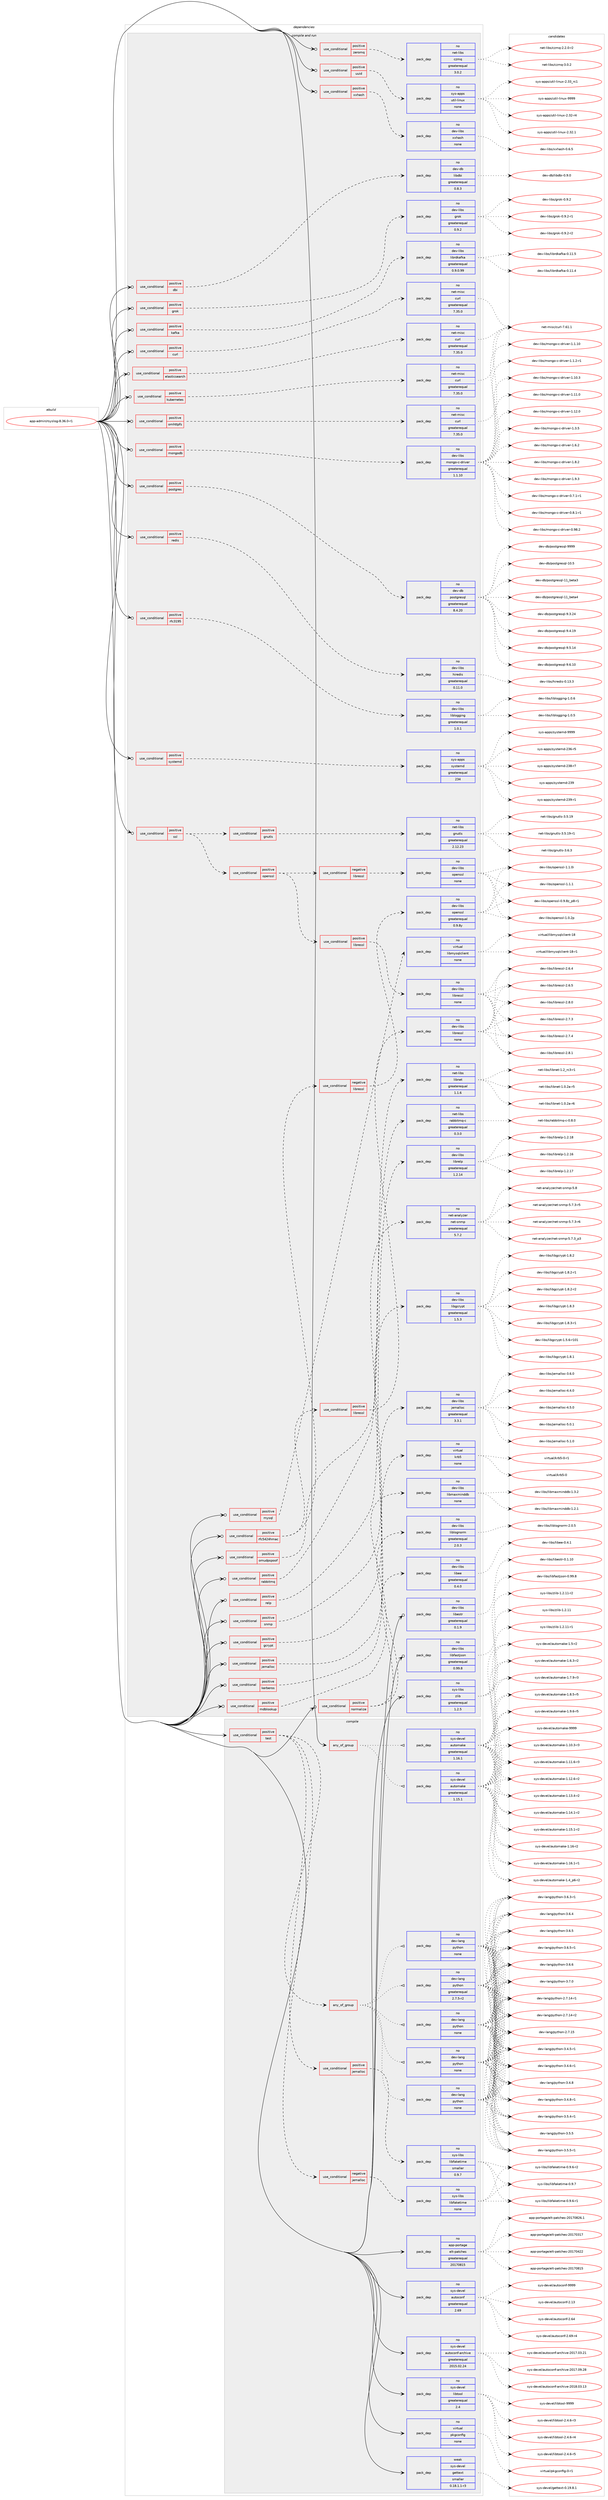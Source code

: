 digraph prolog {

# *************
# Graph options
# *************

newrank=true;
concentrate=true;
compound=true;
graph [rankdir=LR,fontname=Helvetica,fontsize=10,ranksep=1.5];#, ranksep=2.5, nodesep=0.2];
edge  [arrowhead=vee];
node  [fontname=Helvetica,fontsize=10];

# **********
# The ebuild
# **********

subgraph cluster_leftcol {
color=gray;
rank=same;
label=<<i>ebuild</i>>;
id [label="app-admin/rsyslog-8.36.0-r1", color=red, width=4, href="../app-admin/rsyslog-8.36.0-r1.svg"];
}

# ****************
# The dependencies
# ****************

subgraph cluster_midcol {
color=gray;
label=<<i>dependencies</i>>;
subgraph cluster_compile {
fillcolor="#eeeeee";
style=filled;
label=<<i>compile</i>>;
subgraph any70 {
dependency2925 [label=<<TABLE BORDER="0" CELLBORDER="1" CELLSPACING="0" CELLPADDING="4"><TR><TD CELLPADDING="10">any_of_group</TD></TR></TABLE>>, shape=none, color=red];subgraph pack2140 {
dependency2926 [label=<<TABLE BORDER="0" CELLBORDER="1" CELLSPACING="0" CELLPADDING="4" WIDTH="220"><TR><TD ROWSPAN="6" CELLPADDING="30">pack_dep</TD></TR><TR><TD WIDTH="110">no</TD></TR><TR><TD>sys-devel</TD></TR><TR><TD>automake</TD></TR><TR><TD>greaterequal</TD></TR><TR><TD>1.16.1</TD></TR></TABLE>>, shape=none, color=blue];
}
dependency2925:e -> dependency2926:w [weight=20,style="dotted",arrowhead="oinv"];
subgraph pack2141 {
dependency2927 [label=<<TABLE BORDER="0" CELLBORDER="1" CELLSPACING="0" CELLPADDING="4" WIDTH="220"><TR><TD ROWSPAN="6" CELLPADDING="30">pack_dep</TD></TR><TR><TD WIDTH="110">no</TD></TR><TR><TD>sys-devel</TD></TR><TR><TD>automake</TD></TR><TR><TD>greaterequal</TD></TR><TR><TD>1.15.1</TD></TR></TABLE>>, shape=none, color=blue];
}
dependency2925:e -> dependency2927:w [weight=20,style="dotted",arrowhead="oinv"];
}
id:e -> dependency2925:w [weight=20,style="solid",arrowhead="vee"];
subgraph cond709 {
dependency2928 [label=<<TABLE BORDER="0" CELLBORDER="1" CELLSPACING="0" CELLPADDING="4"><TR><TD ROWSPAN="3" CELLPADDING="10">use_conditional</TD></TR><TR><TD>positive</TD></TR><TR><TD>test</TD></TR></TABLE>>, shape=none, color=red];
subgraph cond710 {
dependency2929 [label=<<TABLE BORDER="0" CELLBORDER="1" CELLSPACING="0" CELLPADDING="4"><TR><TD ROWSPAN="3" CELLPADDING="10">use_conditional</TD></TR><TR><TD>positive</TD></TR><TR><TD>jemalloc</TD></TR></TABLE>>, shape=none, color=red];
subgraph pack2142 {
dependency2930 [label=<<TABLE BORDER="0" CELLBORDER="1" CELLSPACING="0" CELLPADDING="4" WIDTH="220"><TR><TD ROWSPAN="6" CELLPADDING="30">pack_dep</TD></TR><TR><TD WIDTH="110">no</TD></TR><TR><TD>sys-libs</TD></TR><TR><TD>libfaketime</TD></TR><TR><TD>smaller</TD></TR><TR><TD>0.9.7</TD></TR></TABLE>>, shape=none, color=blue];
}
dependency2929:e -> dependency2930:w [weight=20,style="dashed",arrowhead="vee"];
}
dependency2928:e -> dependency2929:w [weight=20,style="dashed",arrowhead="vee"];
subgraph cond711 {
dependency2931 [label=<<TABLE BORDER="0" CELLBORDER="1" CELLSPACING="0" CELLPADDING="4"><TR><TD ROWSPAN="3" CELLPADDING="10">use_conditional</TD></TR><TR><TD>negative</TD></TR><TR><TD>jemalloc</TD></TR></TABLE>>, shape=none, color=red];
subgraph pack2143 {
dependency2932 [label=<<TABLE BORDER="0" CELLBORDER="1" CELLSPACING="0" CELLPADDING="4" WIDTH="220"><TR><TD ROWSPAN="6" CELLPADDING="30">pack_dep</TD></TR><TR><TD WIDTH="110">no</TD></TR><TR><TD>sys-libs</TD></TR><TR><TD>libfaketime</TD></TR><TR><TD>none</TD></TR><TR><TD></TD></TR></TABLE>>, shape=none, color=blue];
}
dependency2931:e -> dependency2932:w [weight=20,style="dashed",arrowhead="vee"];
}
dependency2928:e -> dependency2931:w [weight=20,style="dashed",arrowhead="vee"];
subgraph any71 {
dependency2933 [label=<<TABLE BORDER="0" CELLBORDER="1" CELLSPACING="0" CELLPADDING="4"><TR><TD CELLPADDING="10">any_of_group</TD></TR></TABLE>>, shape=none, color=red];subgraph pack2144 {
dependency2934 [label=<<TABLE BORDER="0" CELLBORDER="1" CELLSPACING="0" CELLPADDING="4" WIDTH="220"><TR><TD ROWSPAN="6" CELLPADDING="30">pack_dep</TD></TR><TR><TD WIDTH="110">no</TD></TR><TR><TD>dev-lang</TD></TR><TR><TD>python</TD></TR><TR><TD>none</TD></TR><TR><TD></TD></TR></TABLE>>, shape=none, color=blue];
}
dependency2933:e -> dependency2934:w [weight=20,style="dotted",arrowhead="oinv"];
subgraph pack2145 {
dependency2935 [label=<<TABLE BORDER="0" CELLBORDER="1" CELLSPACING="0" CELLPADDING="4" WIDTH="220"><TR><TD ROWSPAN="6" CELLPADDING="30">pack_dep</TD></TR><TR><TD WIDTH="110">no</TD></TR><TR><TD>dev-lang</TD></TR><TR><TD>python</TD></TR><TR><TD>none</TD></TR><TR><TD></TD></TR></TABLE>>, shape=none, color=blue];
}
dependency2933:e -> dependency2935:w [weight=20,style="dotted",arrowhead="oinv"];
subgraph pack2146 {
dependency2936 [label=<<TABLE BORDER="0" CELLBORDER="1" CELLSPACING="0" CELLPADDING="4" WIDTH="220"><TR><TD ROWSPAN="6" CELLPADDING="30">pack_dep</TD></TR><TR><TD WIDTH="110">no</TD></TR><TR><TD>dev-lang</TD></TR><TR><TD>python</TD></TR><TR><TD>none</TD></TR><TR><TD></TD></TR></TABLE>>, shape=none, color=blue];
}
dependency2933:e -> dependency2936:w [weight=20,style="dotted",arrowhead="oinv"];
subgraph pack2147 {
dependency2937 [label=<<TABLE BORDER="0" CELLBORDER="1" CELLSPACING="0" CELLPADDING="4" WIDTH="220"><TR><TD ROWSPAN="6" CELLPADDING="30">pack_dep</TD></TR><TR><TD WIDTH="110">no</TD></TR><TR><TD>dev-lang</TD></TR><TR><TD>python</TD></TR><TR><TD>none</TD></TR><TR><TD></TD></TR></TABLE>>, shape=none, color=blue];
}
dependency2933:e -> dependency2937:w [weight=20,style="dotted",arrowhead="oinv"];
subgraph pack2148 {
dependency2938 [label=<<TABLE BORDER="0" CELLBORDER="1" CELLSPACING="0" CELLPADDING="4" WIDTH="220"><TR><TD ROWSPAN="6" CELLPADDING="30">pack_dep</TD></TR><TR><TD WIDTH="110">no</TD></TR><TR><TD>dev-lang</TD></TR><TR><TD>python</TD></TR><TR><TD>greaterequal</TD></TR><TR><TD>2.7.5-r2</TD></TR></TABLE>>, shape=none, color=blue];
}
dependency2933:e -> dependency2938:w [weight=20,style="dotted",arrowhead="oinv"];
}
dependency2928:e -> dependency2933:w [weight=20,style="dashed",arrowhead="vee"];
}
id:e -> dependency2928:w [weight=20,style="solid",arrowhead="vee"];
subgraph pack2149 {
dependency2939 [label=<<TABLE BORDER="0" CELLBORDER="1" CELLSPACING="0" CELLPADDING="4" WIDTH="220"><TR><TD ROWSPAN="6" CELLPADDING="30">pack_dep</TD></TR><TR><TD WIDTH="110">no</TD></TR><TR><TD>app-portage</TD></TR><TR><TD>elt-patches</TD></TR><TR><TD>greaterequal</TD></TR><TR><TD>20170815</TD></TR></TABLE>>, shape=none, color=blue];
}
id:e -> dependency2939:w [weight=20,style="solid",arrowhead="vee"];
subgraph pack2150 {
dependency2940 [label=<<TABLE BORDER="0" CELLBORDER="1" CELLSPACING="0" CELLPADDING="4" WIDTH="220"><TR><TD ROWSPAN="6" CELLPADDING="30">pack_dep</TD></TR><TR><TD WIDTH="110">no</TD></TR><TR><TD>sys-devel</TD></TR><TR><TD>autoconf</TD></TR><TR><TD>greaterequal</TD></TR><TR><TD>2.69</TD></TR></TABLE>>, shape=none, color=blue];
}
id:e -> dependency2940:w [weight=20,style="solid",arrowhead="vee"];
subgraph pack2151 {
dependency2941 [label=<<TABLE BORDER="0" CELLBORDER="1" CELLSPACING="0" CELLPADDING="4" WIDTH="220"><TR><TD ROWSPAN="6" CELLPADDING="30">pack_dep</TD></TR><TR><TD WIDTH="110">no</TD></TR><TR><TD>sys-devel</TD></TR><TR><TD>autoconf-archive</TD></TR><TR><TD>greaterequal</TD></TR><TR><TD>2015.02.24</TD></TR></TABLE>>, shape=none, color=blue];
}
id:e -> dependency2941:w [weight=20,style="solid",arrowhead="vee"];
subgraph pack2152 {
dependency2942 [label=<<TABLE BORDER="0" CELLBORDER="1" CELLSPACING="0" CELLPADDING="4" WIDTH="220"><TR><TD ROWSPAN="6" CELLPADDING="30">pack_dep</TD></TR><TR><TD WIDTH="110">no</TD></TR><TR><TD>sys-devel</TD></TR><TR><TD>libtool</TD></TR><TR><TD>greaterequal</TD></TR><TR><TD>2.4</TD></TR></TABLE>>, shape=none, color=blue];
}
id:e -> dependency2942:w [weight=20,style="solid",arrowhead="vee"];
subgraph pack2153 {
dependency2943 [label=<<TABLE BORDER="0" CELLBORDER="1" CELLSPACING="0" CELLPADDING="4" WIDTH="220"><TR><TD ROWSPAN="6" CELLPADDING="30">pack_dep</TD></TR><TR><TD WIDTH="110">no</TD></TR><TR><TD>virtual</TD></TR><TR><TD>pkgconfig</TD></TR><TR><TD>none</TD></TR><TR><TD></TD></TR></TABLE>>, shape=none, color=blue];
}
id:e -> dependency2943:w [weight=20,style="solid",arrowhead="vee"];
subgraph pack2154 {
dependency2944 [label=<<TABLE BORDER="0" CELLBORDER="1" CELLSPACING="0" CELLPADDING="4" WIDTH="220"><TR><TD ROWSPAN="6" CELLPADDING="30">pack_dep</TD></TR><TR><TD WIDTH="110">weak</TD></TR><TR><TD>sys-devel</TD></TR><TR><TD>gettext</TD></TR><TR><TD>smaller</TD></TR><TR><TD>0.18.1.1-r3</TD></TR></TABLE>>, shape=none, color=blue];
}
id:e -> dependency2944:w [weight=20,style="solid",arrowhead="vee"];
}
subgraph cluster_compileandrun {
fillcolor="#eeeeee";
style=filled;
label=<<i>compile and run</i>>;
subgraph cond712 {
dependency2945 [label=<<TABLE BORDER="0" CELLBORDER="1" CELLSPACING="0" CELLPADDING="4"><TR><TD ROWSPAN="3" CELLPADDING="10">use_conditional</TD></TR><TR><TD>positive</TD></TR><TR><TD>curl</TD></TR></TABLE>>, shape=none, color=red];
subgraph pack2155 {
dependency2946 [label=<<TABLE BORDER="0" CELLBORDER="1" CELLSPACING="0" CELLPADDING="4" WIDTH="220"><TR><TD ROWSPAN="6" CELLPADDING="30">pack_dep</TD></TR><TR><TD WIDTH="110">no</TD></TR><TR><TD>net-misc</TD></TR><TR><TD>curl</TD></TR><TR><TD>greaterequal</TD></TR><TR><TD>7.35.0</TD></TR></TABLE>>, shape=none, color=blue];
}
dependency2945:e -> dependency2946:w [weight=20,style="dashed",arrowhead="vee"];
}
id:e -> dependency2945:w [weight=20,style="solid",arrowhead="odotvee"];
subgraph cond713 {
dependency2947 [label=<<TABLE BORDER="0" CELLBORDER="1" CELLSPACING="0" CELLPADDING="4"><TR><TD ROWSPAN="3" CELLPADDING="10">use_conditional</TD></TR><TR><TD>positive</TD></TR><TR><TD>dbi</TD></TR></TABLE>>, shape=none, color=red];
subgraph pack2156 {
dependency2948 [label=<<TABLE BORDER="0" CELLBORDER="1" CELLSPACING="0" CELLPADDING="4" WIDTH="220"><TR><TD ROWSPAN="6" CELLPADDING="30">pack_dep</TD></TR><TR><TD WIDTH="110">no</TD></TR><TR><TD>dev-db</TD></TR><TR><TD>libdbi</TD></TR><TR><TD>greaterequal</TD></TR><TR><TD>0.8.3</TD></TR></TABLE>>, shape=none, color=blue];
}
dependency2947:e -> dependency2948:w [weight=20,style="dashed",arrowhead="vee"];
}
id:e -> dependency2947:w [weight=20,style="solid",arrowhead="odotvee"];
subgraph cond714 {
dependency2949 [label=<<TABLE BORDER="0" CELLBORDER="1" CELLSPACING="0" CELLPADDING="4"><TR><TD ROWSPAN="3" CELLPADDING="10">use_conditional</TD></TR><TR><TD>positive</TD></TR><TR><TD>elasticsearch</TD></TR></TABLE>>, shape=none, color=red];
subgraph pack2157 {
dependency2950 [label=<<TABLE BORDER="0" CELLBORDER="1" CELLSPACING="0" CELLPADDING="4" WIDTH="220"><TR><TD ROWSPAN="6" CELLPADDING="30">pack_dep</TD></TR><TR><TD WIDTH="110">no</TD></TR><TR><TD>net-misc</TD></TR><TR><TD>curl</TD></TR><TR><TD>greaterequal</TD></TR><TR><TD>7.35.0</TD></TR></TABLE>>, shape=none, color=blue];
}
dependency2949:e -> dependency2950:w [weight=20,style="dashed",arrowhead="vee"];
}
id:e -> dependency2949:w [weight=20,style="solid",arrowhead="odotvee"];
subgraph cond715 {
dependency2951 [label=<<TABLE BORDER="0" CELLBORDER="1" CELLSPACING="0" CELLPADDING="4"><TR><TD ROWSPAN="3" CELLPADDING="10">use_conditional</TD></TR><TR><TD>positive</TD></TR><TR><TD>gcrypt</TD></TR></TABLE>>, shape=none, color=red];
subgraph pack2158 {
dependency2952 [label=<<TABLE BORDER="0" CELLBORDER="1" CELLSPACING="0" CELLPADDING="4" WIDTH="220"><TR><TD ROWSPAN="6" CELLPADDING="30">pack_dep</TD></TR><TR><TD WIDTH="110">no</TD></TR><TR><TD>dev-libs</TD></TR><TR><TD>libgcrypt</TD></TR><TR><TD>greaterequal</TD></TR><TR><TD>1.5.3</TD></TR></TABLE>>, shape=none, color=blue];
}
dependency2951:e -> dependency2952:w [weight=20,style="dashed",arrowhead="vee"];
}
id:e -> dependency2951:w [weight=20,style="solid",arrowhead="odotvee"];
subgraph cond716 {
dependency2953 [label=<<TABLE BORDER="0" CELLBORDER="1" CELLSPACING="0" CELLPADDING="4"><TR><TD ROWSPAN="3" CELLPADDING="10">use_conditional</TD></TR><TR><TD>positive</TD></TR><TR><TD>grok</TD></TR></TABLE>>, shape=none, color=red];
subgraph pack2159 {
dependency2954 [label=<<TABLE BORDER="0" CELLBORDER="1" CELLSPACING="0" CELLPADDING="4" WIDTH="220"><TR><TD ROWSPAN="6" CELLPADDING="30">pack_dep</TD></TR><TR><TD WIDTH="110">no</TD></TR><TR><TD>dev-libs</TD></TR><TR><TD>grok</TD></TR><TR><TD>greaterequal</TD></TR><TR><TD>0.9.2</TD></TR></TABLE>>, shape=none, color=blue];
}
dependency2953:e -> dependency2954:w [weight=20,style="dashed",arrowhead="vee"];
}
id:e -> dependency2953:w [weight=20,style="solid",arrowhead="odotvee"];
subgraph cond717 {
dependency2955 [label=<<TABLE BORDER="0" CELLBORDER="1" CELLSPACING="0" CELLPADDING="4"><TR><TD ROWSPAN="3" CELLPADDING="10">use_conditional</TD></TR><TR><TD>positive</TD></TR><TR><TD>jemalloc</TD></TR></TABLE>>, shape=none, color=red];
subgraph pack2160 {
dependency2956 [label=<<TABLE BORDER="0" CELLBORDER="1" CELLSPACING="0" CELLPADDING="4" WIDTH="220"><TR><TD ROWSPAN="6" CELLPADDING="30">pack_dep</TD></TR><TR><TD WIDTH="110">no</TD></TR><TR><TD>dev-libs</TD></TR><TR><TD>jemalloc</TD></TR><TR><TD>greaterequal</TD></TR><TR><TD>3.3.1</TD></TR></TABLE>>, shape=none, color=blue];
}
dependency2955:e -> dependency2956:w [weight=20,style="dashed",arrowhead="vee"];
}
id:e -> dependency2955:w [weight=20,style="solid",arrowhead="odotvee"];
subgraph cond718 {
dependency2957 [label=<<TABLE BORDER="0" CELLBORDER="1" CELLSPACING="0" CELLPADDING="4"><TR><TD ROWSPAN="3" CELLPADDING="10">use_conditional</TD></TR><TR><TD>positive</TD></TR><TR><TD>kafka</TD></TR></TABLE>>, shape=none, color=red];
subgraph pack2161 {
dependency2958 [label=<<TABLE BORDER="0" CELLBORDER="1" CELLSPACING="0" CELLPADDING="4" WIDTH="220"><TR><TD ROWSPAN="6" CELLPADDING="30">pack_dep</TD></TR><TR><TD WIDTH="110">no</TD></TR><TR><TD>dev-libs</TD></TR><TR><TD>librdkafka</TD></TR><TR><TD>greaterequal</TD></TR><TR><TD>0.9.0.99</TD></TR></TABLE>>, shape=none, color=blue];
}
dependency2957:e -> dependency2958:w [weight=20,style="dashed",arrowhead="vee"];
}
id:e -> dependency2957:w [weight=20,style="solid",arrowhead="odotvee"];
subgraph cond719 {
dependency2959 [label=<<TABLE BORDER="0" CELLBORDER="1" CELLSPACING="0" CELLPADDING="4"><TR><TD ROWSPAN="3" CELLPADDING="10">use_conditional</TD></TR><TR><TD>positive</TD></TR><TR><TD>kerberos</TD></TR></TABLE>>, shape=none, color=red];
subgraph pack2162 {
dependency2960 [label=<<TABLE BORDER="0" CELLBORDER="1" CELLSPACING="0" CELLPADDING="4" WIDTH="220"><TR><TD ROWSPAN="6" CELLPADDING="30">pack_dep</TD></TR><TR><TD WIDTH="110">no</TD></TR><TR><TD>virtual</TD></TR><TR><TD>krb5</TD></TR><TR><TD>none</TD></TR><TR><TD></TD></TR></TABLE>>, shape=none, color=blue];
}
dependency2959:e -> dependency2960:w [weight=20,style="dashed",arrowhead="vee"];
}
id:e -> dependency2959:w [weight=20,style="solid",arrowhead="odotvee"];
subgraph cond720 {
dependency2961 [label=<<TABLE BORDER="0" CELLBORDER="1" CELLSPACING="0" CELLPADDING="4"><TR><TD ROWSPAN="3" CELLPADDING="10">use_conditional</TD></TR><TR><TD>positive</TD></TR><TR><TD>kubernetes</TD></TR></TABLE>>, shape=none, color=red];
subgraph pack2163 {
dependency2962 [label=<<TABLE BORDER="0" CELLBORDER="1" CELLSPACING="0" CELLPADDING="4" WIDTH="220"><TR><TD ROWSPAN="6" CELLPADDING="30">pack_dep</TD></TR><TR><TD WIDTH="110">no</TD></TR><TR><TD>net-misc</TD></TR><TR><TD>curl</TD></TR><TR><TD>greaterequal</TD></TR><TR><TD>7.35.0</TD></TR></TABLE>>, shape=none, color=blue];
}
dependency2961:e -> dependency2962:w [weight=20,style="dashed",arrowhead="vee"];
}
id:e -> dependency2961:w [weight=20,style="solid",arrowhead="odotvee"];
subgraph cond721 {
dependency2963 [label=<<TABLE BORDER="0" CELLBORDER="1" CELLSPACING="0" CELLPADDING="4"><TR><TD ROWSPAN="3" CELLPADDING="10">use_conditional</TD></TR><TR><TD>positive</TD></TR><TR><TD>mdblookup</TD></TR></TABLE>>, shape=none, color=red];
subgraph pack2164 {
dependency2964 [label=<<TABLE BORDER="0" CELLBORDER="1" CELLSPACING="0" CELLPADDING="4" WIDTH="220"><TR><TD ROWSPAN="6" CELLPADDING="30">pack_dep</TD></TR><TR><TD WIDTH="110">no</TD></TR><TR><TD>dev-libs</TD></TR><TR><TD>libmaxminddb</TD></TR><TR><TD>none</TD></TR><TR><TD></TD></TR></TABLE>>, shape=none, color=blue];
}
dependency2963:e -> dependency2964:w [weight=20,style="dashed",arrowhead="vee"];
}
id:e -> dependency2963:w [weight=20,style="solid",arrowhead="odotvee"];
subgraph cond722 {
dependency2965 [label=<<TABLE BORDER="0" CELLBORDER="1" CELLSPACING="0" CELLPADDING="4"><TR><TD ROWSPAN="3" CELLPADDING="10">use_conditional</TD></TR><TR><TD>positive</TD></TR><TR><TD>mongodb</TD></TR></TABLE>>, shape=none, color=red];
subgraph pack2165 {
dependency2966 [label=<<TABLE BORDER="0" CELLBORDER="1" CELLSPACING="0" CELLPADDING="4" WIDTH="220"><TR><TD ROWSPAN="6" CELLPADDING="30">pack_dep</TD></TR><TR><TD WIDTH="110">no</TD></TR><TR><TD>dev-libs</TD></TR><TR><TD>mongo-c-driver</TD></TR><TR><TD>greaterequal</TD></TR><TR><TD>1.1.10</TD></TR></TABLE>>, shape=none, color=blue];
}
dependency2965:e -> dependency2966:w [weight=20,style="dashed",arrowhead="vee"];
}
id:e -> dependency2965:w [weight=20,style="solid",arrowhead="odotvee"];
subgraph cond723 {
dependency2967 [label=<<TABLE BORDER="0" CELLBORDER="1" CELLSPACING="0" CELLPADDING="4"><TR><TD ROWSPAN="3" CELLPADDING="10">use_conditional</TD></TR><TR><TD>positive</TD></TR><TR><TD>mysql</TD></TR></TABLE>>, shape=none, color=red];
subgraph pack2166 {
dependency2968 [label=<<TABLE BORDER="0" CELLBORDER="1" CELLSPACING="0" CELLPADDING="4" WIDTH="220"><TR><TD ROWSPAN="6" CELLPADDING="30">pack_dep</TD></TR><TR><TD WIDTH="110">no</TD></TR><TR><TD>virtual</TD></TR><TR><TD>libmysqlclient</TD></TR><TR><TD>none</TD></TR><TR><TD></TD></TR></TABLE>>, shape=none, color=blue];
}
dependency2967:e -> dependency2968:w [weight=20,style="dashed",arrowhead="vee"];
}
id:e -> dependency2967:w [weight=20,style="solid",arrowhead="odotvee"];
subgraph cond724 {
dependency2969 [label=<<TABLE BORDER="0" CELLBORDER="1" CELLSPACING="0" CELLPADDING="4"><TR><TD ROWSPAN="3" CELLPADDING="10">use_conditional</TD></TR><TR><TD>positive</TD></TR><TR><TD>normalize</TD></TR></TABLE>>, shape=none, color=red];
subgraph pack2167 {
dependency2970 [label=<<TABLE BORDER="0" CELLBORDER="1" CELLSPACING="0" CELLPADDING="4" WIDTH="220"><TR><TD ROWSPAN="6" CELLPADDING="30">pack_dep</TD></TR><TR><TD WIDTH="110">no</TD></TR><TR><TD>dev-libs</TD></TR><TR><TD>libee</TD></TR><TR><TD>greaterequal</TD></TR><TR><TD>0.4.0</TD></TR></TABLE>>, shape=none, color=blue];
}
dependency2969:e -> dependency2970:w [weight=20,style="dashed",arrowhead="vee"];
subgraph pack2168 {
dependency2971 [label=<<TABLE BORDER="0" CELLBORDER="1" CELLSPACING="0" CELLPADDING="4" WIDTH="220"><TR><TD ROWSPAN="6" CELLPADDING="30">pack_dep</TD></TR><TR><TD WIDTH="110">no</TD></TR><TR><TD>dev-libs</TD></TR><TR><TD>liblognorm</TD></TR><TR><TD>greaterequal</TD></TR><TR><TD>2.0.3</TD></TR></TABLE>>, shape=none, color=blue];
}
dependency2969:e -> dependency2971:w [weight=20,style="dashed",arrowhead="vee"];
}
id:e -> dependency2969:w [weight=20,style="solid",arrowhead="odotvee"];
subgraph cond725 {
dependency2972 [label=<<TABLE BORDER="0" CELLBORDER="1" CELLSPACING="0" CELLPADDING="4"><TR><TD ROWSPAN="3" CELLPADDING="10">use_conditional</TD></TR><TR><TD>positive</TD></TR><TR><TD>omhttpfs</TD></TR></TABLE>>, shape=none, color=red];
subgraph pack2169 {
dependency2973 [label=<<TABLE BORDER="0" CELLBORDER="1" CELLSPACING="0" CELLPADDING="4" WIDTH="220"><TR><TD ROWSPAN="6" CELLPADDING="30">pack_dep</TD></TR><TR><TD WIDTH="110">no</TD></TR><TR><TD>net-misc</TD></TR><TR><TD>curl</TD></TR><TR><TD>greaterequal</TD></TR><TR><TD>7.35.0</TD></TR></TABLE>>, shape=none, color=blue];
}
dependency2972:e -> dependency2973:w [weight=20,style="dashed",arrowhead="vee"];
}
id:e -> dependency2972:w [weight=20,style="solid",arrowhead="odotvee"];
subgraph cond726 {
dependency2974 [label=<<TABLE BORDER="0" CELLBORDER="1" CELLSPACING="0" CELLPADDING="4"><TR><TD ROWSPAN="3" CELLPADDING="10">use_conditional</TD></TR><TR><TD>positive</TD></TR><TR><TD>omudpspoof</TD></TR></TABLE>>, shape=none, color=red];
subgraph pack2170 {
dependency2975 [label=<<TABLE BORDER="0" CELLBORDER="1" CELLSPACING="0" CELLPADDING="4" WIDTH="220"><TR><TD ROWSPAN="6" CELLPADDING="30">pack_dep</TD></TR><TR><TD WIDTH="110">no</TD></TR><TR><TD>net-libs</TD></TR><TR><TD>libnet</TD></TR><TR><TD>greaterequal</TD></TR><TR><TD>1.1.6</TD></TR></TABLE>>, shape=none, color=blue];
}
dependency2974:e -> dependency2975:w [weight=20,style="dashed",arrowhead="vee"];
}
id:e -> dependency2974:w [weight=20,style="solid",arrowhead="odotvee"];
subgraph cond727 {
dependency2976 [label=<<TABLE BORDER="0" CELLBORDER="1" CELLSPACING="0" CELLPADDING="4"><TR><TD ROWSPAN="3" CELLPADDING="10">use_conditional</TD></TR><TR><TD>positive</TD></TR><TR><TD>postgres</TD></TR></TABLE>>, shape=none, color=red];
subgraph pack2171 {
dependency2977 [label=<<TABLE BORDER="0" CELLBORDER="1" CELLSPACING="0" CELLPADDING="4" WIDTH="220"><TR><TD ROWSPAN="6" CELLPADDING="30">pack_dep</TD></TR><TR><TD WIDTH="110">no</TD></TR><TR><TD>dev-db</TD></TR><TR><TD>postgresql</TD></TR><TR><TD>greaterequal</TD></TR><TR><TD>8.4.20</TD></TR></TABLE>>, shape=none, color=blue];
}
dependency2976:e -> dependency2977:w [weight=20,style="dashed",arrowhead="vee"];
}
id:e -> dependency2976:w [weight=20,style="solid",arrowhead="odotvee"];
subgraph cond728 {
dependency2978 [label=<<TABLE BORDER="0" CELLBORDER="1" CELLSPACING="0" CELLPADDING="4"><TR><TD ROWSPAN="3" CELLPADDING="10">use_conditional</TD></TR><TR><TD>positive</TD></TR><TR><TD>rabbitmq</TD></TR></TABLE>>, shape=none, color=red];
subgraph pack2172 {
dependency2979 [label=<<TABLE BORDER="0" CELLBORDER="1" CELLSPACING="0" CELLPADDING="4" WIDTH="220"><TR><TD ROWSPAN="6" CELLPADDING="30">pack_dep</TD></TR><TR><TD WIDTH="110">no</TD></TR><TR><TD>net-libs</TD></TR><TR><TD>rabbitmq-c</TD></TR><TR><TD>greaterequal</TD></TR><TR><TD>0.3.0</TD></TR></TABLE>>, shape=none, color=blue];
}
dependency2978:e -> dependency2979:w [weight=20,style="dashed",arrowhead="vee"];
}
id:e -> dependency2978:w [weight=20,style="solid",arrowhead="odotvee"];
subgraph cond729 {
dependency2980 [label=<<TABLE BORDER="0" CELLBORDER="1" CELLSPACING="0" CELLPADDING="4"><TR><TD ROWSPAN="3" CELLPADDING="10">use_conditional</TD></TR><TR><TD>positive</TD></TR><TR><TD>redis</TD></TR></TABLE>>, shape=none, color=red];
subgraph pack2173 {
dependency2981 [label=<<TABLE BORDER="0" CELLBORDER="1" CELLSPACING="0" CELLPADDING="4" WIDTH="220"><TR><TD ROWSPAN="6" CELLPADDING="30">pack_dep</TD></TR><TR><TD WIDTH="110">no</TD></TR><TR><TD>dev-libs</TD></TR><TR><TD>hiredis</TD></TR><TR><TD>greaterequal</TD></TR><TR><TD>0.11.0</TD></TR></TABLE>>, shape=none, color=blue];
}
dependency2980:e -> dependency2981:w [weight=20,style="dashed",arrowhead="vee"];
}
id:e -> dependency2980:w [weight=20,style="solid",arrowhead="odotvee"];
subgraph cond730 {
dependency2982 [label=<<TABLE BORDER="0" CELLBORDER="1" CELLSPACING="0" CELLPADDING="4"><TR><TD ROWSPAN="3" CELLPADDING="10">use_conditional</TD></TR><TR><TD>positive</TD></TR><TR><TD>relp</TD></TR></TABLE>>, shape=none, color=red];
subgraph pack2174 {
dependency2983 [label=<<TABLE BORDER="0" CELLBORDER="1" CELLSPACING="0" CELLPADDING="4" WIDTH="220"><TR><TD ROWSPAN="6" CELLPADDING="30">pack_dep</TD></TR><TR><TD WIDTH="110">no</TD></TR><TR><TD>dev-libs</TD></TR><TR><TD>librelp</TD></TR><TR><TD>greaterequal</TD></TR><TR><TD>1.2.14</TD></TR></TABLE>>, shape=none, color=blue];
}
dependency2982:e -> dependency2983:w [weight=20,style="dashed",arrowhead="vee"];
}
id:e -> dependency2982:w [weight=20,style="solid",arrowhead="odotvee"];
subgraph cond731 {
dependency2984 [label=<<TABLE BORDER="0" CELLBORDER="1" CELLSPACING="0" CELLPADDING="4"><TR><TD ROWSPAN="3" CELLPADDING="10">use_conditional</TD></TR><TR><TD>positive</TD></TR><TR><TD>rfc3195</TD></TR></TABLE>>, shape=none, color=red];
subgraph pack2175 {
dependency2985 [label=<<TABLE BORDER="0" CELLBORDER="1" CELLSPACING="0" CELLPADDING="4" WIDTH="220"><TR><TD ROWSPAN="6" CELLPADDING="30">pack_dep</TD></TR><TR><TD WIDTH="110">no</TD></TR><TR><TD>dev-libs</TD></TR><TR><TD>liblogging</TD></TR><TR><TD>greaterequal</TD></TR><TR><TD>1.0.1</TD></TR></TABLE>>, shape=none, color=blue];
}
dependency2984:e -> dependency2985:w [weight=20,style="dashed",arrowhead="vee"];
}
id:e -> dependency2984:w [weight=20,style="solid",arrowhead="odotvee"];
subgraph cond732 {
dependency2986 [label=<<TABLE BORDER="0" CELLBORDER="1" CELLSPACING="0" CELLPADDING="4"><TR><TD ROWSPAN="3" CELLPADDING="10">use_conditional</TD></TR><TR><TD>positive</TD></TR><TR><TD>rfc5424hmac</TD></TR></TABLE>>, shape=none, color=red];
subgraph cond733 {
dependency2987 [label=<<TABLE BORDER="0" CELLBORDER="1" CELLSPACING="0" CELLPADDING="4"><TR><TD ROWSPAN="3" CELLPADDING="10">use_conditional</TD></TR><TR><TD>negative</TD></TR><TR><TD>libressl</TD></TR></TABLE>>, shape=none, color=red];
subgraph pack2176 {
dependency2988 [label=<<TABLE BORDER="0" CELLBORDER="1" CELLSPACING="0" CELLPADDING="4" WIDTH="220"><TR><TD ROWSPAN="6" CELLPADDING="30">pack_dep</TD></TR><TR><TD WIDTH="110">no</TD></TR><TR><TD>dev-libs</TD></TR><TR><TD>openssl</TD></TR><TR><TD>greaterequal</TD></TR><TR><TD>0.9.8y</TD></TR></TABLE>>, shape=none, color=blue];
}
dependency2987:e -> dependency2988:w [weight=20,style="dashed",arrowhead="vee"];
}
dependency2986:e -> dependency2987:w [weight=20,style="dashed",arrowhead="vee"];
subgraph cond734 {
dependency2989 [label=<<TABLE BORDER="0" CELLBORDER="1" CELLSPACING="0" CELLPADDING="4"><TR><TD ROWSPAN="3" CELLPADDING="10">use_conditional</TD></TR><TR><TD>positive</TD></TR><TR><TD>libressl</TD></TR></TABLE>>, shape=none, color=red];
subgraph pack2177 {
dependency2990 [label=<<TABLE BORDER="0" CELLBORDER="1" CELLSPACING="0" CELLPADDING="4" WIDTH="220"><TR><TD ROWSPAN="6" CELLPADDING="30">pack_dep</TD></TR><TR><TD WIDTH="110">no</TD></TR><TR><TD>dev-libs</TD></TR><TR><TD>libressl</TD></TR><TR><TD>none</TD></TR><TR><TD></TD></TR></TABLE>>, shape=none, color=blue];
}
dependency2989:e -> dependency2990:w [weight=20,style="dashed",arrowhead="vee"];
}
dependency2986:e -> dependency2989:w [weight=20,style="dashed",arrowhead="vee"];
}
id:e -> dependency2986:w [weight=20,style="solid",arrowhead="odotvee"];
subgraph cond735 {
dependency2991 [label=<<TABLE BORDER="0" CELLBORDER="1" CELLSPACING="0" CELLPADDING="4"><TR><TD ROWSPAN="3" CELLPADDING="10">use_conditional</TD></TR><TR><TD>positive</TD></TR><TR><TD>snmp</TD></TR></TABLE>>, shape=none, color=red];
subgraph pack2178 {
dependency2992 [label=<<TABLE BORDER="0" CELLBORDER="1" CELLSPACING="0" CELLPADDING="4" WIDTH="220"><TR><TD ROWSPAN="6" CELLPADDING="30">pack_dep</TD></TR><TR><TD WIDTH="110">no</TD></TR><TR><TD>net-analyzer</TD></TR><TR><TD>net-snmp</TD></TR><TR><TD>greaterequal</TD></TR><TR><TD>5.7.2</TD></TR></TABLE>>, shape=none, color=blue];
}
dependency2991:e -> dependency2992:w [weight=20,style="dashed",arrowhead="vee"];
}
id:e -> dependency2991:w [weight=20,style="solid",arrowhead="odotvee"];
subgraph cond736 {
dependency2993 [label=<<TABLE BORDER="0" CELLBORDER="1" CELLSPACING="0" CELLPADDING="4"><TR><TD ROWSPAN="3" CELLPADDING="10">use_conditional</TD></TR><TR><TD>positive</TD></TR><TR><TD>ssl</TD></TR></TABLE>>, shape=none, color=red];
subgraph cond737 {
dependency2994 [label=<<TABLE BORDER="0" CELLBORDER="1" CELLSPACING="0" CELLPADDING="4"><TR><TD ROWSPAN="3" CELLPADDING="10">use_conditional</TD></TR><TR><TD>positive</TD></TR><TR><TD>gnutls</TD></TR></TABLE>>, shape=none, color=red];
subgraph pack2179 {
dependency2995 [label=<<TABLE BORDER="0" CELLBORDER="1" CELLSPACING="0" CELLPADDING="4" WIDTH="220"><TR><TD ROWSPAN="6" CELLPADDING="30">pack_dep</TD></TR><TR><TD WIDTH="110">no</TD></TR><TR><TD>net-libs</TD></TR><TR><TD>gnutls</TD></TR><TR><TD>greaterequal</TD></TR><TR><TD>2.12.23</TD></TR></TABLE>>, shape=none, color=blue];
}
dependency2994:e -> dependency2995:w [weight=20,style="dashed",arrowhead="vee"];
}
dependency2993:e -> dependency2994:w [weight=20,style="dashed",arrowhead="vee"];
subgraph cond738 {
dependency2996 [label=<<TABLE BORDER="0" CELLBORDER="1" CELLSPACING="0" CELLPADDING="4"><TR><TD ROWSPAN="3" CELLPADDING="10">use_conditional</TD></TR><TR><TD>positive</TD></TR><TR><TD>openssl</TD></TR></TABLE>>, shape=none, color=red];
subgraph cond739 {
dependency2997 [label=<<TABLE BORDER="0" CELLBORDER="1" CELLSPACING="0" CELLPADDING="4"><TR><TD ROWSPAN="3" CELLPADDING="10">use_conditional</TD></TR><TR><TD>negative</TD></TR><TR><TD>libressl</TD></TR></TABLE>>, shape=none, color=red];
subgraph pack2180 {
dependency2998 [label=<<TABLE BORDER="0" CELLBORDER="1" CELLSPACING="0" CELLPADDING="4" WIDTH="220"><TR><TD ROWSPAN="6" CELLPADDING="30">pack_dep</TD></TR><TR><TD WIDTH="110">no</TD></TR><TR><TD>dev-libs</TD></TR><TR><TD>openssl</TD></TR><TR><TD>none</TD></TR><TR><TD></TD></TR></TABLE>>, shape=none, color=blue];
}
dependency2997:e -> dependency2998:w [weight=20,style="dashed",arrowhead="vee"];
}
dependency2996:e -> dependency2997:w [weight=20,style="dashed",arrowhead="vee"];
subgraph cond740 {
dependency2999 [label=<<TABLE BORDER="0" CELLBORDER="1" CELLSPACING="0" CELLPADDING="4"><TR><TD ROWSPAN="3" CELLPADDING="10">use_conditional</TD></TR><TR><TD>positive</TD></TR><TR><TD>libressl</TD></TR></TABLE>>, shape=none, color=red];
subgraph pack2181 {
dependency3000 [label=<<TABLE BORDER="0" CELLBORDER="1" CELLSPACING="0" CELLPADDING="4" WIDTH="220"><TR><TD ROWSPAN="6" CELLPADDING="30">pack_dep</TD></TR><TR><TD WIDTH="110">no</TD></TR><TR><TD>dev-libs</TD></TR><TR><TD>libressl</TD></TR><TR><TD>none</TD></TR><TR><TD></TD></TR></TABLE>>, shape=none, color=blue];
}
dependency2999:e -> dependency3000:w [weight=20,style="dashed",arrowhead="vee"];
}
dependency2996:e -> dependency2999:w [weight=20,style="dashed",arrowhead="vee"];
}
dependency2993:e -> dependency2996:w [weight=20,style="dashed",arrowhead="vee"];
}
id:e -> dependency2993:w [weight=20,style="solid",arrowhead="odotvee"];
subgraph cond741 {
dependency3001 [label=<<TABLE BORDER="0" CELLBORDER="1" CELLSPACING="0" CELLPADDING="4"><TR><TD ROWSPAN="3" CELLPADDING="10">use_conditional</TD></TR><TR><TD>positive</TD></TR><TR><TD>systemd</TD></TR></TABLE>>, shape=none, color=red];
subgraph pack2182 {
dependency3002 [label=<<TABLE BORDER="0" CELLBORDER="1" CELLSPACING="0" CELLPADDING="4" WIDTH="220"><TR><TD ROWSPAN="6" CELLPADDING="30">pack_dep</TD></TR><TR><TD WIDTH="110">no</TD></TR><TR><TD>sys-apps</TD></TR><TR><TD>systemd</TD></TR><TR><TD>greaterequal</TD></TR><TR><TD>234</TD></TR></TABLE>>, shape=none, color=blue];
}
dependency3001:e -> dependency3002:w [weight=20,style="dashed",arrowhead="vee"];
}
id:e -> dependency3001:w [weight=20,style="solid",arrowhead="odotvee"];
subgraph cond742 {
dependency3003 [label=<<TABLE BORDER="0" CELLBORDER="1" CELLSPACING="0" CELLPADDING="4"><TR><TD ROWSPAN="3" CELLPADDING="10">use_conditional</TD></TR><TR><TD>positive</TD></TR><TR><TD>uuid</TD></TR></TABLE>>, shape=none, color=red];
subgraph pack2183 {
dependency3004 [label=<<TABLE BORDER="0" CELLBORDER="1" CELLSPACING="0" CELLPADDING="4" WIDTH="220"><TR><TD ROWSPAN="6" CELLPADDING="30">pack_dep</TD></TR><TR><TD WIDTH="110">no</TD></TR><TR><TD>sys-apps</TD></TR><TR><TD>util-linux</TD></TR><TR><TD>none</TD></TR><TR><TD></TD></TR></TABLE>>, shape=none, color=blue];
}
dependency3003:e -> dependency3004:w [weight=20,style="dashed",arrowhead="vee"];
}
id:e -> dependency3003:w [weight=20,style="solid",arrowhead="odotvee"];
subgraph cond743 {
dependency3005 [label=<<TABLE BORDER="0" CELLBORDER="1" CELLSPACING="0" CELLPADDING="4"><TR><TD ROWSPAN="3" CELLPADDING="10">use_conditional</TD></TR><TR><TD>positive</TD></TR><TR><TD>xxhash</TD></TR></TABLE>>, shape=none, color=red];
subgraph pack2184 {
dependency3006 [label=<<TABLE BORDER="0" CELLBORDER="1" CELLSPACING="0" CELLPADDING="4" WIDTH="220"><TR><TD ROWSPAN="6" CELLPADDING="30">pack_dep</TD></TR><TR><TD WIDTH="110">no</TD></TR><TR><TD>dev-libs</TD></TR><TR><TD>xxhash</TD></TR><TR><TD>none</TD></TR><TR><TD></TD></TR></TABLE>>, shape=none, color=blue];
}
dependency3005:e -> dependency3006:w [weight=20,style="dashed",arrowhead="vee"];
}
id:e -> dependency3005:w [weight=20,style="solid",arrowhead="odotvee"];
subgraph cond744 {
dependency3007 [label=<<TABLE BORDER="0" CELLBORDER="1" CELLSPACING="0" CELLPADDING="4"><TR><TD ROWSPAN="3" CELLPADDING="10">use_conditional</TD></TR><TR><TD>positive</TD></TR><TR><TD>zeromq</TD></TR></TABLE>>, shape=none, color=red];
subgraph pack2185 {
dependency3008 [label=<<TABLE BORDER="0" CELLBORDER="1" CELLSPACING="0" CELLPADDING="4" WIDTH="220"><TR><TD ROWSPAN="6" CELLPADDING="30">pack_dep</TD></TR><TR><TD WIDTH="110">no</TD></TR><TR><TD>net-libs</TD></TR><TR><TD>czmq</TD></TR><TR><TD>greaterequal</TD></TR><TR><TD>3.0.2</TD></TR></TABLE>>, shape=none, color=blue];
}
dependency3007:e -> dependency3008:w [weight=20,style="dashed",arrowhead="vee"];
}
id:e -> dependency3007:w [weight=20,style="solid",arrowhead="odotvee"];
subgraph pack2186 {
dependency3009 [label=<<TABLE BORDER="0" CELLBORDER="1" CELLSPACING="0" CELLPADDING="4" WIDTH="220"><TR><TD ROWSPAN="6" CELLPADDING="30">pack_dep</TD></TR><TR><TD WIDTH="110">no</TD></TR><TR><TD>dev-libs</TD></TR><TR><TD>libestr</TD></TR><TR><TD>greaterequal</TD></TR><TR><TD>0.1.9</TD></TR></TABLE>>, shape=none, color=blue];
}
id:e -> dependency3009:w [weight=20,style="solid",arrowhead="odotvee"];
subgraph pack2187 {
dependency3010 [label=<<TABLE BORDER="0" CELLBORDER="1" CELLSPACING="0" CELLPADDING="4" WIDTH="220"><TR><TD ROWSPAN="6" CELLPADDING="30">pack_dep</TD></TR><TR><TD WIDTH="110">no</TD></TR><TR><TD>dev-libs</TD></TR><TR><TD>libfastjson</TD></TR><TR><TD>greaterequal</TD></TR><TR><TD>0.99.8</TD></TR></TABLE>>, shape=none, color=blue];
}
id:e -> dependency3010:w [weight=20,style="solid",arrowhead="odotvee"];
subgraph pack2188 {
dependency3011 [label=<<TABLE BORDER="0" CELLBORDER="1" CELLSPACING="0" CELLPADDING="4" WIDTH="220"><TR><TD ROWSPAN="6" CELLPADDING="30">pack_dep</TD></TR><TR><TD WIDTH="110">no</TD></TR><TR><TD>sys-libs</TD></TR><TR><TD>zlib</TD></TR><TR><TD>greaterequal</TD></TR><TR><TD>1.2.5</TD></TR></TABLE>>, shape=none, color=blue];
}
id:e -> dependency3011:w [weight=20,style="solid",arrowhead="odotvee"];
}
subgraph cluster_run {
fillcolor="#eeeeee";
style=filled;
label=<<i>run</i>>;
}
}

# **************
# The candidates
# **************

subgraph cluster_choices {
rank=same;
color=gray;
label=<<i>candidates</i>>;

subgraph choice2140 {
color=black;
nodesep=1;
choice11512111545100101118101108479711711611110997107101454946494846514511451 [label="sys-devel/automake-1.10.3-r3", color=red, width=4,href="../sys-devel/automake-1.10.3-r3.svg"];
choice11512111545100101118101108479711711611110997107101454946494946544511451 [label="sys-devel/automake-1.11.6-r3", color=red, width=4,href="../sys-devel/automake-1.11.6-r3.svg"];
choice11512111545100101118101108479711711611110997107101454946495046544511450 [label="sys-devel/automake-1.12.6-r2", color=red, width=4,href="../sys-devel/automake-1.12.6-r2.svg"];
choice11512111545100101118101108479711711611110997107101454946495146524511450 [label="sys-devel/automake-1.13.4-r2", color=red, width=4,href="../sys-devel/automake-1.13.4-r2.svg"];
choice11512111545100101118101108479711711611110997107101454946495246494511450 [label="sys-devel/automake-1.14.1-r2", color=red, width=4,href="../sys-devel/automake-1.14.1-r2.svg"];
choice11512111545100101118101108479711711611110997107101454946495346494511450 [label="sys-devel/automake-1.15.1-r2", color=red, width=4,href="../sys-devel/automake-1.15.1-r2.svg"];
choice1151211154510010111810110847971171161111099710710145494649544511450 [label="sys-devel/automake-1.16-r2", color=red, width=4,href="../sys-devel/automake-1.16-r2.svg"];
choice11512111545100101118101108479711711611110997107101454946495446494511449 [label="sys-devel/automake-1.16.1-r1", color=red, width=4,href="../sys-devel/automake-1.16.1-r1.svg"];
choice115121115451001011181011084797117116111109971071014549465295112544511450 [label="sys-devel/automake-1.4_p6-r2", color=red, width=4,href="../sys-devel/automake-1.4_p6-r2.svg"];
choice11512111545100101118101108479711711611110997107101454946534511450 [label="sys-devel/automake-1.5-r2", color=red, width=4,href="../sys-devel/automake-1.5-r2.svg"];
choice115121115451001011181011084797117116111109971071014549465446514511450 [label="sys-devel/automake-1.6.3-r2", color=red, width=4,href="../sys-devel/automake-1.6.3-r2.svg"];
choice115121115451001011181011084797117116111109971071014549465546574511451 [label="sys-devel/automake-1.7.9-r3", color=red, width=4,href="../sys-devel/automake-1.7.9-r3.svg"];
choice115121115451001011181011084797117116111109971071014549465646534511453 [label="sys-devel/automake-1.8.5-r5", color=red, width=4,href="../sys-devel/automake-1.8.5-r5.svg"];
choice115121115451001011181011084797117116111109971071014549465746544511453 [label="sys-devel/automake-1.9.6-r5", color=red, width=4,href="../sys-devel/automake-1.9.6-r5.svg"];
choice115121115451001011181011084797117116111109971071014557575757 [label="sys-devel/automake-9999", color=red, width=4,href="../sys-devel/automake-9999.svg"];
dependency2926:e -> choice11512111545100101118101108479711711611110997107101454946494846514511451:w [style=dotted,weight="100"];
dependency2926:e -> choice11512111545100101118101108479711711611110997107101454946494946544511451:w [style=dotted,weight="100"];
dependency2926:e -> choice11512111545100101118101108479711711611110997107101454946495046544511450:w [style=dotted,weight="100"];
dependency2926:e -> choice11512111545100101118101108479711711611110997107101454946495146524511450:w [style=dotted,weight="100"];
dependency2926:e -> choice11512111545100101118101108479711711611110997107101454946495246494511450:w [style=dotted,weight="100"];
dependency2926:e -> choice11512111545100101118101108479711711611110997107101454946495346494511450:w [style=dotted,weight="100"];
dependency2926:e -> choice1151211154510010111810110847971171161111099710710145494649544511450:w [style=dotted,weight="100"];
dependency2926:e -> choice11512111545100101118101108479711711611110997107101454946495446494511449:w [style=dotted,weight="100"];
dependency2926:e -> choice115121115451001011181011084797117116111109971071014549465295112544511450:w [style=dotted,weight="100"];
dependency2926:e -> choice11512111545100101118101108479711711611110997107101454946534511450:w [style=dotted,weight="100"];
dependency2926:e -> choice115121115451001011181011084797117116111109971071014549465446514511450:w [style=dotted,weight="100"];
dependency2926:e -> choice115121115451001011181011084797117116111109971071014549465546574511451:w [style=dotted,weight="100"];
dependency2926:e -> choice115121115451001011181011084797117116111109971071014549465646534511453:w [style=dotted,weight="100"];
dependency2926:e -> choice115121115451001011181011084797117116111109971071014549465746544511453:w [style=dotted,weight="100"];
dependency2926:e -> choice115121115451001011181011084797117116111109971071014557575757:w [style=dotted,weight="100"];
}
subgraph choice2141 {
color=black;
nodesep=1;
choice11512111545100101118101108479711711611110997107101454946494846514511451 [label="sys-devel/automake-1.10.3-r3", color=red, width=4,href="../sys-devel/automake-1.10.3-r3.svg"];
choice11512111545100101118101108479711711611110997107101454946494946544511451 [label="sys-devel/automake-1.11.6-r3", color=red, width=4,href="../sys-devel/automake-1.11.6-r3.svg"];
choice11512111545100101118101108479711711611110997107101454946495046544511450 [label="sys-devel/automake-1.12.6-r2", color=red, width=4,href="../sys-devel/automake-1.12.6-r2.svg"];
choice11512111545100101118101108479711711611110997107101454946495146524511450 [label="sys-devel/automake-1.13.4-r2", color=red, width=4,href="../sys-devel/automake-1.13.4-r2.svg"];
choice11512111545100101118101108479711711611110997107101454946495246494511450 [label="sys-devel/automake-1.14.1-r2", color=red, width=4,href="../sys-devel/automake-1.14.1-r2.svg"];
choice11512111545100101118101108479711711611110997107101454946495346494511450 [label="sys-devel/automake-1.15.1-r2", color=red, width=4,href="../sys-devel/automake-1.15.1-r2.svg"];
choice1151211154510010111810110847971171161111099710710145494649544511450 [label="sys-devel/automake-1.16-r2", color=red, width=4,href="../sys-devel/automake-1.16-r2.svg"];
choice11512111545100101118101108479711711611110997107101454946495446494511449 [label="sys-devel/automake-1.16.1-r1", color=red, width=4,href="../sys-devel/automake-1.16.1-r1.svg"];
choice115121115451001011181011084797117116111109971071014549465295112544511450 [label="sys-devel/automake-1.4_p6-r2", color=red, width=4,href="../sys-devel/automake-1.4_p6-r2.svg"];
choice11512111545100101118101108479711711611110997107101454946534511450 [label="sys-devel/automake-1.5-r2", color=red, width=4,href="../sys-devel/automake-1.5-r2.svg"];
choice115121115451001011181011084797117116111109971071014549465446514511450 [label="sys-devel/automake-1.6.3-r2", color=red, width=4,href="../sys-devel/automake-1.6.3-r2.svg"];
choice115121115451001011181011084797117116111109971071014549465546574511451 [label="sys-devel/automake-1.7.9-r3", color=red, width=4,href="../sys-devel/automake-1.7.9-r3.svg"];
choice115121115451001011181011084797117116111109971071014549465646534511453 [label="sys-devel/automake-1.8.5-r5", color=red, width=4,href="../sys-devel/automake-1.8.5-r5.svg"];
choice115121115451001011181011084797117116111109971071014549465746544511453 [label="sys-devel/automake-1.9.6-r5", color=red, width=4,href="../sys-devel/automake-1.9.6-r5.svg"];
choice115121115451001011181011084797117116111109971071014557575757 [label="sys-devel/automake-9999", color=red, width=4,href="../sys-devel/automake-9999.svg"];
dependency2927:e -> choice11512111545100101118101108479711711611110997107101454946494846514511451:w [style=dotted,weight="100"];
dependency2927:e -> choice11512111545100101118101108479711711611110997107101454946494946544511451:w [style=dotted,weight="100"];
dependency2927:e -> choice11512111545100101118101108479711711611110997107101454946495046544511450:w [style=dotted,weight="100"];
dependency2927:e -> choice11512111545100101118101108479711711611110997107101454946495146524511450:w [style=dotted,weight="100"];
dependency2927:e -> choice11512111545100101118101108479711711611110997107101454946495246494511450:w [style=dotted,weight="100"];
dependency2927:e -> choice11512111545100101118101108479711711611110997107101454946495346494511450:w [style=dotted,weight="100"];
dependency2927:e -> choice1151211154510010111810110847971171161111099710710145494649544511450:w [style=dotted,weight="100"];
dependency2927:e -> choice11512111545100101118101108479711711611110997107101454946495446494511449:w [style=dotted,weight="100"];
dependency2927:e -> choice115121115451001011181011084797117116111109971071014549465295112544511450:w [style=dotted,weight="100"];
dependency2927:e -> choice11512111545100101118101108479711711611110997107101454946534511450:w [style=dotted,weight="100"];
dependency2927:e -> choice115121115451001011181011084797117116111109971071014549465446514511450:w [style=dotted,weight="100"];
dependency2927:e -> choice115121115451001011181011084797117116111109971071014549465546574511451:w [style=dotted,weight="100"];
dependency2927:e -> choice115121115451001011181011084797117116111109971071014549465646534511453:w [style=dotted,weight="100"];
dependency2927:e -> choice115121115451001011181011084797117116111109971071014549465746544511453:w [style=dotted,weight="100"];
dependency2927:e -> choice115121115451001011181011084797117116111109971071014557575757:w [style=dotted,weight="100"];
}
subgraph choice2142 {
color=black;
nodesep=1;
choice11512111545108105981154710810598102971071011161051091014548465746544511449 [label="sys-libs/libfaketime-0.9.6-r1", color=red, width=4,href="../sys-libs/libfaketime-0.9.6-r1.svg"];
choice11512111545108105981154710810598102971071011161051091014548465746544511450 [label="sys-libs/libfaketime-0.9.6-r2", color=red, width=4,href="../sys-libs/libfaketime-0.9.6-r2.svg"];
choice1151211154510810598115471081059810297107101116105109101454846574655 [label="sys-libs/libfaketime-0.9.7", color=red, width=4,href="../sys-libs/libfaketime-0.9.7.svg"];
dependency2930:e -> choice11512111545108105981154710810598102971071011161051091014548465746544511449:w [style=dotted,weight="100"];
dependency2930:e -> choice11512111545108105981154710810598102971071011161051091014548465746544511450:w [style=dotted,weight="100"];
dependency2930:e -> choice1151211154510810598115471081059810297107101116105109101454846574655:w [style=dotted,weight="100"];
}
subgraph choice2143 {
color=black;
nodesep=1;
choice11512111545108105981154710810598102971071011161051091014548465746544511449 [label="sys-libs/libfaketime-0.9.6-r1", color=red, width=4,href="../sys-libs/libfaketime-0.9.6-r1.svg"];
choice11512111545108105981154710810598102971071011161051091014548465746544511450 [label="sys-libs/libfaketime-0.9.6-r2", color=red, width=4,href="../sys-libs/libfaketime-0.9.6-r2.svg"];
choice1151211154510810598115471081059810297107101116105109101454846574655 [label="sys-libs/libfaketime-0.9.7", color=red, width=4,href="../sys-libs/libfaketime-0.9.7.svg"];
dependency2932:e -> choice11512111545108105981154710810598102971071011161051091014548465746544511449:w [style=dotted,weight="100"];
dependency2932:e -> choice11512111545108105981154710810598102971071011161051091014548465746544511450:w [style=dotted,weight="100"];
dependency2932:e -> choice1151211154510810598115471081059810297107101116105109101454846574655:w [style=dotted,weight="100"];
}
subgraph choice2144 {
color=black;
nodesep=1;
choice100101118451089711010347112121116104111110455046554649524511449 [label="dev-lang/python-2.7.14-r1", color=red, width=4,href="../dev-lang/python-2.7.14-r1.svg"];
choice100101118451089711010347112121116104111110455046554649524511450 [label="dev-lang/python-2.7.14-r2", color=red, width=4,href="../dev-lang/python-2.7.14-r2.svg"];
choice10010111845108971101034711212111610411111045504655464953 [label="dev-lang/python-2.7.15", color=red, width=4,href="../dev-lang/python-2.7.15.svg"];
choice1001011184510897110103471121211161041111104551465246534511449 [label="dev-lang/python-3.4.5-r1", color=red, width=4,href="../dev-lang/python-3.4.5-r1.svg"];
choice1001011184510897110103471121211161041111104551465246544511449 [label="dev-lang/python-3.4.6-r1", color=red, width=4,href="../dev-lang/python-3.4.6-r1.svg"];
choice100101118451089711010347112121116104111110455146524656 [label="dev-lang/python-3.4.8", color=red, width=4,href="../dev-lang/python-3.4.8.svg"];
choice1001011184510897110103471121211161041111104551465246564511449 [label="dev-lang/python-3.4.8-r1", color=red, width=4,href="../dev-lang/python-3.4.8-r1.svg"];
choice1001011184510897110103471121211161041111104551465346524511449 [label="dev-lang/python-3.5.4-r1", color=red, width=4,href="../dev-lang/python-3.5.4-r1.svg"];
choice100101118451089711010347112121116104111110455146534653 [label="dev-lang/python-3.5.5", color=red, width=4,href="../dev-lang/python-3.5.5.svg"];
choice1001011184510897110103471121211161041111104551465346534511449 [label="dev-lang/python-3.5.5-r1", color=red, width=4,href="../dev-lang/python-3.5.5-r1.svg"];
choice1001011184510897110103471121211161041111104551465446514511449 [label="dev-lang/python-3.6.3-r1", color=red, width=4,href="../dev-lang/python-3.6.3-r1.svg"];
choice100101118451089711010347112121116104111110455146544652 [label="dev-lang/python-3.6.4", color=red, width=4,href="../dev-lang/python-3.6.4.svg"];
choice100101118451089711010347112121116104111110455146544653 [label="dev-lang/python-3.6.5", color=red, width=4,href="../dev-lang/python-3.6.5.svg"];
choice1001011184510897110103471121211161041111104551465446534511449 [label="dev-lang/python-3.6.5-r1", color=red, width=4,href="../dev-lang/python-3.6.5-r1.svg"];
choice100101118451089711010347112121116104111110455146544654 [label="dev-lang/python-3.6.6", color=red, width=4,href="../dev-lang/python-3.6.6.svg"];
choice100101118451089711010347112121116104111110455146554648 [label="dev-lang/python-3.7.0", color=red, width=4,href="../dev-lang/python-3.7.0.svg"];
dependency2934:e -> choice100101118451089711010347112121116104111110455046554649524511449:w [style=dotted,weight="100"];
dependency2934:e -> choice100101118451089711010347112121116104111110455046554649524511450:w [style=dotted,weight="100"];
dependency2934:e -> choice10010111845108971101034711212111610411111045504655464953:w [style=dotted,weight="100"];
dependency2934:e -> choice1001011184510897110103471121211161041111104551465246534511449:w [style=dotted,weight="100"];
dependency2934:e -> choice1001011184510897110103471121211161041111104551465246544511449:w [style=dotted,weight="100"];
dependency2934:e -> choice100101118451089711010347112121116104111110455146524656:w [style=dotted,weight="100"];
dependency2934:e -> choice1001011184510897110103471121211161041111104551465246564511449:w [style=dotted,weight="100"];
dependency2934:e -> choice1001011184510897110103471121211161041111104551465346524511449:w [style=dotted,weight="100"];
dependency2934:e -> choice100101118451089711010347112121116104111110455146534653:w [style=dotted,weight="100"];
dependency2934:e -> choice1001011184510897110103471121211161041111104551465346534511449:w [style=dotted,weight="100"];
dependency2934:e -> choice1001011184510897110103471121211161041111104551465446514511449:w [style=dotted,weight="100"];
dependency2934:e -> choice100101118451089711010347112121116104111110455146544652:w [style=dotted,weight="100"];
dependency2934:e -> choice100101118451089711010347112121116104111110455146544653:w [style=dotted,weight="100"];
dependency2934:e -> choice1001011184510897110103471121211161041111104551465446534511449:w [style=dotted,weight="100"];
dependency2934:e -> choice100101118451089711010347112121116104111110455146544654:w [style=dotted,weight="100"];
dependency2934:e -> choice100101118451089711010347112121116104111110455146554648:w [style=dotted,weight="100"];
}
subgraph choice2145 {
color=black;
nodesep=1;
choice100101118451089711010347112121116104111110455046554649524511449 [label="dev-lang/python-2.7.14-r1", color=red, width=4,href="../dev-lang/python-2.7.14-r1.svg"];
choice100101118451089711010347112121116104111110455046554649524511450 [label="dev-lang/python-2.7.14-r2", color=red, width=4,href="../dev-lang/python-2.7.14-r2.svg"];
choice10010111845108971101034711212111610411111045504655464953 [label="dev-lang/python-2.7.15", color=red, width=4,href="../dev-lang/python-2.7.15.svg"];
choice1001011184510897110103471121211161041111104551465246534511449 [label="dev-lang/python-3.4.5-r1", color=red, width=4,href="../dev-lang/python-3.4.5-r1.svg"];
choice1001011184510897110103471121211161041111104551465246544511449 [label="dev-lang/python-3.4.6-r1", color=red, width=4,href="../dev-lang/python-3.4.6-r1.svg"];
choice100101118451089711010347112121116104111110455146524656 [label="dev-lang/python-3.4.8", color=red, width=4,href="../dev-lang/python-3.4.8.svg"];
choice1001011184510897110103471121211161041111104551465246564511449 [label="dev-lang/python-3.4.8-r1", color=red, width=4,href="../dev-lang/python-3.4.8-r1.svg"];
choice1001011184510897110103471121211161041111104551465346524511449 [label="dev-lang/python-3.5.4-r1", color=red, width=4,href="../dev-lang/python-3.5.4-r1.svg"];
choice100101118451089711010347112121116104111110455146534653 [label="dev-lang/python-3.5.5", color=red, width=4,href="../dev-lang/python-3.5.5.svg"];
choice1001011184510897110103471121211161041111104551465346534511449 [label="dev-lang/python-3.5.5-r1", color=red, width=4,href="../dev-lang/python-3.5.5-r1.svg"];
choice1001011184510897110103471121211161041111104551465446514511449 [label="dev-lang/python-3.6.3-r1", color=red, width=4,href="../dev-lang/python-3.6.3-r1.svg"];
choice100101118451089711010347112121116104111110455146544652 [label="dev-lang/python-3.6.4", color=red, width=4,href="../dev-lang/python-3.6.4.svg"];
choice100101118451089711010347112121116104111110455146544653 [label="dev-lang/python-3.6.5", color=red, width=4,href="../dev-lang/python-3.6.5.svg"];
choice1001011184510897110103471121211161041111104551465446534511449 [label="dev-lang/python-3.6.5-r1", color=red, width=4,href="../dev-lang/python-3.6.5-r1.svg"];
choice100101118451089711010347112121116104111110455146544654 [label="dev-lang/python-3.6.6", color=red, width=4,href="../dev-lang/python-3.6.6.svg"];
choice100101118451089711010347112121116104111110455146554648 [label="dev-lang/python-3.7.0", color=red, width=4,href="../dev-lang/python-3.7.0.svg"];
dependency2935:e -> choice100101118451089711010347112121116104111110455046554649524511449:w [style=dotted,weight="100"];
dependency2935:e -> choice100101118451089711010347112121116104111110455046554649524511450:w [style=dotted,weight="100"];
dependency2935:e -> choice10010111845108971101034711212111610411111045504655464953:w [style=dotted,weight="100"];
dependency2935:e -> choice1001011184510897110103471121211161041111104551465246534511449:w [style=dotted,weight="100"];
dependency2935:e -> choice1001011184510897110103471121211161041111104551465246544511449:w [style=dotted,weight="100"];
dependency2935:e -> choice100101118451089711010347112121116104111110455146524656:w [style=dotted,weight="100"];
dependency2935:e -> choice1001011184510897110103471121211161041111104551465246564511449:w [style=dotted,weight="100"];
dependency2935:e -> choice1001011184510897110103471121211161041111104551465346524511449:w [style=dotted,weight="100"];
dependency2935:e -> choice100101118451089711010347112121116104111110455146534653:w [style=dotted,weight="100"];
dependency2935:e -> choice1001011184510897110103471121211161041111104551465346534511449:w [style=dotted,weight="100"];
dependency2935:e -> choice1001011184510897110103471121211161041111104551465446514511449:w [style=dotted,weight="100"];
dependency2935:e -> choice100101118451089711010347112121116104111110455146544652:w [style=dotted,weight="100"];
dependency2935:e -> choice100101118451089711010347112121116104111110455146544653:w [style=dotted,weight="100"];
dependency2935:e -> choice1001011184510897110103471121211161041111104551465446534511449:w [style=dotted,weight="100"];
dependency2935:e -> choice100101118451089711010347112121116104111110455146544654:w [style=dotted,weight="100"];
dependency2935:e -> choice100101118451089711010347112121116104111110455146554648:w [style=dotted,weight="100"];
}
subgraph choice2146 {
color=black;
nodesep=1;
choice100101118451089711010347112121116104111110455046554649524511449 [label="dev-lang/python-2.7.14-r1", color=red, width=4,href="../dev-lang/python-2.7.14-r1.svg"];
choice100101118451089711010347112121116104111110455046554649524511450 [label="dev-lang/python-2.7.14-r2", color=red, width=4,href="../dev-lang/python-2.7.14-r2.svg"];
choice10010111845108971101034711212111610411111045504655464953 [label="dev-lang/python-2.7.15", color=red, width=4,href="../dev-lang/python-2.7.15.svg"];
choice1001011184510897110103471121211161041111104551465246534511449 [label="dev-lang/python-3.4.5-r1", color=red, width=4,href="../dev-lang/python-3.4.5-r1.svg"];
choice1001011184510897110103471121211161041111104551465246544511449 [label="dev-lang/python-3.4.6-r1", color=red, width=4,href="../dev-lang/python-3.4.6-r1.svg"];
choice100101118451089711010347112121116104111110455146524656 [label="dev-lang/python-3.4.8", color=red, width=4,href="../dev-lang/python-3.4.8.svg"];
choice1001011184510897110103471121211161041111104551465246564511449 [label="dev-lang/python-3.4.8-r1", color=red, width=4,href="../dev-lang/python-3.4.8-r1.svg"];
choice1001011184510897110103471121211161041111104551465346524511449 [label="dev-lang/python-3.5.4-r1", color=red, width=4,href="../dev-lang/python-3.5.4-r1.svg"];
choice100101118451089711010347112121116104111110455146534653 [label="dev-lang/python-3.5.5", color=red, width=4,href="../dev-lang/python-3.5.5.svg"];
choice1001011184510897110103471121211161041111104551465346534511449 [label="dev-lang/python-3.5.5-r1", color=red, width=4,href="../dev-lang/python-3.5.5-r1.svg"];
choice1001011184510897110103471121211161041111104551465446514511449 [label="dev-lang/python-3.6.3-r1", color=red, width=4,href="../dev-lang/python-3.6.3-r1.svg"];
choice100101118451089711010347112121116104111110455146544652 [label="dev-lang/python-3.6.4", color=red, width=4,href="../dev-lang/python-3.6.4.svg"];
choice100101118451089711010347112121116104111110455146544653 [label="dev-lang/python-3.6.5", color=red, width=4,href="../dev-lang/python-3.6.5.svg"];
choice1001011184510897110103471121211161041111104551465446534511449 [label="dev-lang/python-3.6.5-r1", color=red, width=4,href="../dev-lang/python-3.6.5-r1.svg"];
choice100101118451089711010347112121116104111110455146544654 [label="dev-lang/python-3.6.6", color=red, width=4,href="../dev-lang/python-3.6.6.svg"];
choice100101118451089711010347112121116104111110455146554648 [label="dev-lang/python-3.7.0", color=red, width=4,href="../dev-lang/python-3.7.0.svg"];
dependency2936:e -> choice100101118451089711010347112121116104111110455046554649524511449:w [style=dotted,weight="100"];
dependency2936:e -> choice100101118451089711010347112121116104111110455046554649524511450:w [style=dotted,weight="100"];
dependency2936:e -> choice10010111845108971101034711212111610411111045504655464953:w [style=dotted,weight="100"];
dependency2936:e -> choice1001011184510897110103471121211161041111104551465246534511449:w [style=dotted,weight="100"];
dependency2936:e -> choice1001011184510897110103471121211161041111104551465246544511449:w [style=dotted,weight="100"];
dependency2936:e -> choice100101118451089711010347112121116104111110455146524656:w [style=dotted,weight="100"];
dependency2936:e -> choice1001011184510897110103471121211161041111104551465246564511449:w [style=dotted,weight="100"];
dependency2936:e -> choice1001011184510897110103471121211161041111104551465346524511449:w [style=dotted,weight="100"];
dependency2936:e -> choice100101118451089711010347112121116104111110455146534653:w [style=dotted,weight="100"];
dependency2936:e -> choice1001011184510897110103471121211161041111104551465346534511449:w [style=dotted,weight="100"];
dependency2936:e -> choice1001011184510897110103471121211161041111104551465446514511449:w [style=dotted,weight="100"];
dependency2936:e -> choice100101118451089711010347112121116104111110455146544652:w [style=dotted,weight="100"];
dependency2936:e -> choice100101118451089711010347112121116104111110455146544653:w [style=dotted,weight="100"];
dependency2936:e -> choice1001011184510897110103471121211161041111104551465446534511449:w [style=dotted,weight="100"];
dependency2936:e -> choice100101118451089711010347112121116104111110455146544654:w [style=dotted,weight="100"];
dependency2936:e -> choice100101118451089711010347112121116104111110455146554648:w [style=dotted,weight="100"];
}
subgraph choice2147 {
color=black;
nodesep=1;
choice100101118451089711010347112121116104111110455046554649524511449 [label="dev-lang/python-2.7.14-r1", color=red, width=4,href="../dev-lang/python-2.7.14-r1.svg"];
choice100101118451089711010347112121116104111110455046554649524511450 [label="dev-lang/python-2.7.14-r2", color=red, width=4,href="../dev-lang/python-2.7.14-r2.svg"];
choice10010111845108971101034711212111610411111045504655464953 [label="dev-lang/python-2.7.15", color=red, width=4,href="../dev-lang/python-2.7.15.svg"];
choice1001011184510897110103471121211161041111104551465246534511449 [label="dev-lang/python-3.4.5-r1", color=red, width=4,href="../dev-lang/python-3.4.5-r1.svg"];
choice1001011184510897110103471121211161041111104551465246544511449 [label="dev-lang/python-3.4.6-r1", color=red, width=4,href="../dev-lang/python-3.4.6-r1.svg"];
choice100101118451089711010347112121116104111110455146524656 [label="dev-lang/python-3.4.8", color=red, width=4,href="../dev-lang/python-3.4.8.svg"];
choice1001011184510897110103471121211161041111104551465246564511449 [label="dev-lang/python-3.4.8-r1", color=red, width=4,href="../dev-lang/python-3.4.8-r1.svg"];
choice1001011184510897110103471121211161041111104551465346524511449 [label="dev-lang/python-3.5.4-r1", color=red, width=4,href="../dev-lang/python-3.5.4-r1.svg"];
choice100101118451089711010347112121116104111110455146534653 [label="dev-lang/python-3.5.5", color=red, width=4,href="../dev-lang/python-3.5.5.svg"];
choice1001011184510897110103471121211161041111104551465346534511449 [label="dev-lang/python-3.5.5-r1", color=red, width=4,href="../dev-lang/python-3.5.5-r1.svg"];
choice1001011184510897110103471121211161041111104551465446514511449 [label="dev-lang/python-3.6.3-r1", color=red, width=4,href="../dev-lang/python-3.6.3-r1.svg"];
choice100101118451089711010347112121116104111110455146544652 [label="dev-lang/python-3.6.4", color=red, width=4,href="../dev-lang/python-3.6.4.svg"];
choice100101118451089711010347112121116104111110455146544653 [label="dev-lang/python-3.6.5", color=red, width=4,href="../dev-lang/python-3.6.5.svg"];
choice1001011184510897110103471121211161041111104551465446534511449 [label="dev-lang/python-3.6.5-r1", color=red, width=4,href="../dev-lang/python-3.6.5-r1.svg"];
choice100101118451089711010347112121116104111110455146544654 [label="dev-lang/python-3.6.6", color=red, width=4,href="../dev-lang/python-3.6.6.svg"];
choice100101118451089711010347112121116104111110455146554648 [label="dev-lang/python-3.7.0", color=red, width=4,href="../dev-lang/python-3.7.0.svg"];
dependency2937:e -> choice100101118451089711010347112121116104111110455046554649524511449:w [style=dotted,weight="100"];
dependency2937:e -> choice100101118451089711010347112121116104111110455046554649524511450:w [style=dotted,weight="100"];
dependency2937:e -> choice10010111845108971101034711212111610411111045504655464953:w [style=dotted,weight="100"];
dependency2937:e -> choice1001011184510897110103471121211161041111104551465246534511449:w [style=dotted,weight="100"];
dependency2937:e -> choice1001011184510897110103471121211161041111104551465246544511449:w [style=dotted,weight="100"];
dependency2937:e -> choice100101118451089711010347112121116104111110455146524656:w [style=dotted,weight="100"];
dependency2937:e -> choice1001011184510897110103471121211161041111104551465246564511449:w [style=dotted,weight="100"];
dependency2937:e -> choice1001011184510897110103471121211161041111104551465346524511449:w [style=dotted,weight="100"];
dependency2937:e -> choice100101118451089711010347112121116104111110455146534653:w [style=dotted,weight="100"];
dependency2937:e -> choice1001011184510897110103471121211161041111104551465346534511449:w [style=dotted,weight="100"];
dependency2937:e -> choice1001011184510897110103471121211161041111104551465446514511449:w [style=dotted,weight="100"];
dependency2937:e -> choice100101118451089711010347112121116104111110455146544652:w [style=dotted,weight="100"];
dependency2937:e -> choice100101118451089711010347112121116104111110455146544653:w [style=dotted,weight="100"];
dependency2937:e -> choice1001011184510897110103471121211161041111104551465446534511449:w [style=dotted,weight="100"];
dependency2937:e -> choice100101118451089711010347112121116104111110455146544654:w [style=dotted,weight="100"];
dependency2937:e -> choice100101118451089711010347112121116104111110455146554648:w [style=dotted,weight="100"];
}
subgraph choice2148 {
color=black;
nodesep=1;
choice100101118451089711010347112121116104111110455046554649524511449 [label="dev-lang/python-2.7.14-r1", color=red, width=4,href="../dev-lang/python-2.7.14-r1.svg"];
choice100101118451089711010347112121116104111110455046554649524511450 [label="dev-lang/python-2.7.14-r2", color=red, width=4,href="../dev-lang/python-2.7.14-r2.svg"];
choice10010111845108971101034711212111610411111045504655464953 [label="dev-lang/python-2.7.15", color=red, width=4,href="../dev-lang/python-2.7.15.svg"];
choice1001011184510897110103471121211161041111104551465246534511449 [label="dev-lang/python-3.4.5-r1", color=red, width=4,href="../dev-lang/python-3.4.5-r1.svg"];
choice1001011184510897110103471121211161041111104551465246544511449 [label="dev-lang/python-3.4.6-r1", color=red, width=4,href="../dev-lang/python-3.4.6-r1.svg"];
choice100101118451089711010347112121116104111110455146524656 [label="dev-lang/python-3.4.8", color=red, width=4,href="../dev-lang/python-3.4.8.svg"];
choice1001011184510897110103471121211161041111104551465246564511449 [label="dev-lang/python-3.4.8-r1", color=red, width=4,href="../dev-lang/python-3.4.8-r1.svg"];
choice1001011184510897110103471121211161041111104551465346524511449 [label="dev-lang/python-3.5.4-r1", color=red, width=4,href="../dev-lang/python-3.5.4-r1.svg"];
choice100101118451089711010347112121116104111110455146534653 [label="dev-lang/python-3.5.5", color=red, width=4,href="../dev-lang/python-3.5.5.svg"];
choice1001011184510897110103471121211161041111104551465346534511449 [label="dev-lang/python-3.5.5-r1", color=red, width=4,href="../dev-lang/python-3.5.5-r1.svg"];
choice1001011184510897110103471121211161041111104551465446514511449 [label="dev-lang/python-3.6.3-r1", color=red, width=4,href="../dev-lang/python-3.6.3-r1.svg"];
choice100101118451089711010347112121116104111110455146544652 [label="dev-lang/python-3.6.4", color=red, width=4,href="../dev-lang/python-3.6.4.svg"];
choice100101118451089711010347112121116104111110455146544653 [label="dev-lang/python-3.6.5", color=red, width=4,href="../dev-lang/python-3.6.5.svg"];
choice1001011184510897110103471121211161041111104551465446534511449 [label="dev-lang/python-3.6.5-r1", color=red, width=4,href="../dev-lang/python-3.6.5-r1.svg"];
choice100101118451089711010347112121116104111110455146544654 [label="dev-lang/python-3.6.6", color=red, width=4,href="../dev-lang/python-3.6.6.svg"];
choice100101118451089711010347112121116104111110455146554648 [label="dev-lang/python-3.7.0", color=red, width=4,href="../dev-lang/python-3.7.0.svg"];
dependency2938:e -> choice100101118451089711010347112121116104111110455046554649524511449:w [style=dotted,weight="100"];
dependency2938:e -> choice100101118451089711010347112121116104111110455046554649524511450:w [style=dotted,weight="100"];
dependency2938:e -> choice10010111845108971101034711212111610411111045504655464953:w [style=dotted,weight="100"];
dependency2938:e -> choice1001011184510897110103471121211161041111104551465246534511449:w [style=dotted,weight="100"];
dependency2938:e -> choice1001011184510897110103471121211161041111104551465246544511449:w [style=dotted,weight="100"];
dependency2938:e -> choice100101118451089711010347112121116104111110455146524656:w [style=dotted,weight="100"];
dependency2938:e -> choice1001011184510897110103471121211161041111104551465246564511449:w [style=dotted,weight="100"];
dependency2938:e -> choice1001011184510897110103471121211161041111104551465346524511449:w [style=dotted,weight="100"];
dependency2938:e -> choice100101118451089711010347112121116104111110455146534653:w [style=dotted,weight="100"];
dependency2938:e -> choice1001011184510897110103471121211161041111104551465346534511449:w [style=dotted,weight="100"];
dependency2938:e -> choice1001011184510897110103471121211161041111104551465446514511449:w [style=dotted,weight="100"];
dependency2938:e -> choice100101118451089711010347112121116104111110455146544652:w [style=dotted,weight="100"];
dependency2938:e -> choice100101118451089711010347112121116104111110455146544653:w [style=dotted,weight="100"];
dependency2938:e -> choice1001011184510897110103471121211161041111104551465446534511449:w [style=dotted,weight="100"];
dependency2938:e -> choice100101118451089711010347112121116104111110455146544654:w [style=dotted,weight="100"];
dependency2938:e -> choice100101118451089711010347112121116104111110455146554648:w [style=dotted,weight="100"];
}
subgraph choice2149 {
color=black;
nodesep=1;
choice97112112451121111141169710310147101108116451129711699104101115455048495548514955 [label="app-portage/elt-patches-20170317", color=red, width=4,href="../app-portage/elt-patches-20170317.svg"];
choice97112112451121111141169710310147101108116451129711699104101115455048495548525050 [label="app-portage/elt-patches-20170422", color=red, width=4,href="../app-portage/elt-patches-20170422.svg"];
choice97112112451121111141169710310147101108116451129711699104101115455048495548564953 [label="app-portage/elt-patches-20170815", color=red, width=4,href="../app-portage/elt-patches-20170815.svg"];
choice971121124511211111411697103101471011081164511297116991041011154550484955485650544649 [label="app-portage/elt-patches-20170826.1", color=red, width=4,href="../app-portage/elt-patches-20170826.1.svg"];
dependency2939:e -> choice97112112451121111141169710310147101108116451129711699104101115455048495548514955:w [style=dotted,weight="100"];
dependency2939:e -> choice97112112451121111141169710310147101108116451129711699104101115455048495548525050:w [style=dotted,weight="100"];
dependency2939:e -> choice97112112451121111141169710310147101108116451129711699104101115455048495548564953:w [style=dotted,weight="100"];
dependency2939:e -> choice971121124511211111411697103101471011081164511297116991041011154550484955485650544649:w [style=dotted,weight="100"];
}
subgraph choice2150 {
color=black;
nodesep=1;
choice115121115451001011181011084797117116111991111101024550464951 [label="sys-devel/autoconf-2.13", color=red, width=4,href="../sys-devel/autoconf-2.13.svg"];
choice115121115451001011181011084797117116111991111101024550465452 [label="sys-devel/autoconf-2.64", color=red, width=4,href="../sys-devel/autoconf-2.64.svg"];
choice1151211154510010111810110847971171161119911111010245504654574511452 [label="sys-devel/autoconf-2.69-r4", color=red, width=4,href="../sys-devel/autoconf-2.69-r4.svg"];
choice115121115451001011181011084797117116111991111101024557575757 [label="sys-devel/autoconf-9999", color=red, width=4,href="../sys-devel/autoconf-9999.svg"];
dependency2940:e -> choice115121115451001011181011084797117116111991111101024550464951:w [style=dotted,weight="100"];
dependency2940:e -> choice115121115451001011181011084797117116111991111101024550465452:w [style=dotted,weight="100"];
dependency2940:e -> choice1151211154510010111810110847971171161119911111010245504654574511452:w [style=dotted,weight="100"];
dependency2940:e -> choice115121115451001011181011084797117116111991111101024557575757:w [style=dotted,weight="100"];
}
subgraph choice2151 {
color=black;
nodesep=1;
choice115121115451001011181011084797117116111991111101024597114991041051181014550484955464851465049 [label="sys-devel/autoconf-archive-2017.03.21", color=red, width=4,href="../sys-devel/autoconf-archive-2017.03.21.svg"];
choice115121115451001011181011084797117116111991111101024597114991041051181014550484955464857465056 [label="sys-devel/autoconf-archive-2017.09.28", color=red, width=4,href="../sys-devel/autoconf-archive-2017.09.28.svg"];
choice115121115451001011181011084797117116111991111101024597114991041051181014550484956464851464951 [label="sys-devel/autoconf-archive-2018.03.13", color=red, width=4,href="../sys-devel/autoconf-archive-2018.03.13.svg"];
dependency2941:e -> choice115121115451001011181011084797117116111991111101024597114991041051181014550484955464851465049:w [style=dotted,weight="100"];
dependency2941:e -> choice115121115451001011181011084797117116111991111101024597114991041051181014550484955464857465056:w [style=dotted,weight="100"];
dependency2941:e -> choice115121115451001011181011084797117116111991111101024597114991041051181014550484956464851464951:w [style=dotted,weight="100"];
}
subgraph choice2152 {
color=black;
nodesep=1;
choice1151211154510010111810110847108105981161111111084550465246544511451 [label="sys-devel/libtool-2.4.6-r3", color=red, width=4,href="../sys-devel/libtool-2.4.6-r3.svg"];
choice1151211154510010111810110847108105981161111111084550465246544511452 [label="sys-devel/libtool-2.4.6-r4", color=red, width=4,href="../sys-devel/libtool-2.4.6-r4.svg"];
choice1151211154510010111810110847108105981161111111084550465246544511453 [label="sys-devel/libtool-2.4.6-r5", color=red, width=4,href="../sys-devel/libtool-2.4.6-r5.svg"];
choice1151211154510010111810110847108105981161111111084557575757 [label="sys-devel/libtool-9999", color=red, width=4,href="../sys-devel/libtool-9999.svg"];
dependency2942:e -> choice1151211154510010111810110847108105981161111111084550465246544511451:w [style=dotted,weight="100"];
dependency2942:e -> choice1151211154510010111810110847108105981161111111084550465246544511452:w [style=dotted,weight="100"];
dependency2942:e -> choice1151211154510010111810110847108105981161111111084550465246544511453:w [style=dotted,weight="100"];
dependency2942:e -> choice1151211154510010111810110847108105981161111111084557575757:w [style=dotted,weight="100"];
}
subgraph choice2153 {
color=black;
nodesep=1;
choice11810511411611797108471121071039911111010210510345484511449 [label="virtual/pkgconfig-0-r1", color=red, width=4,href="../virtual/pkgconfig-0-r1.svg"];
dependency2943:e -> choice11810511411611797108471121071039911111010210510345484511449:w [style=dotted,weight="100"];
}
subgraph choice2154 {
color=black;
nodesep=1;
choice1151211154510010111810110847103101116116101120116454846495746564649 [label="sys-devel/gettext-0.19.8.1", color=red, width=4,href="../sys-devel/gettext-0.19.8.1.svg"];
dependency2944:e -> choice1151211154510010111810110847103101116116101120116454846495746564649:w [style=dotted,weight="100"];
}
subgraph choice2155 {
color=black;
nodesep=1;
choice1101011164510910511599479911711410845554654494649 [label="net-misc/curl-7.61.1", color=red, width=4,href="../net-misc/curl-7.61.1.svg"];
dependency2946:e -> choice1101011164510910511599479911711410845554654494649:w [style=dotted,weight="100"];
}
subgraph choice2156 {
color=black;
nodesep=1;
choice1001011184510098471081059810098105454846574648 [label="dev-db/libdbi-0.9.0", color=red, width=4,href="../dev-db/libdbi-0.9.0.svg"];
dependency2948:e -> choice1001011184510098471081059810098105454846574648:w [style=dotted,weight="100"];
}
subgraph choice2157 {
color=black;
nodesep=1;
choice1101011164510910511599479911711410845554654494649 [label="net-misc/curl-7.61.1", color=red, width=4,href="../net-misc/curl-7.61.1.svg"];
dependency2950:e -> choice1101011164510910511599479911711410845554654494649:w [style=dotted,weight="100"];
}
subgraph choice2158 {
color=black;
nodesep=1;
choice100101118451081059811547108105981039911412111211645494653465445114494849 [label="dev-libs/libgcrypt-1.5.6-r101", color=red, width=4,href="../dev-libs/libgcrypt-1.5.6-r101.svg"];
choice1001011184510810598115471081059810399114121112116454946564649 [label="dev-libs/libgcrypt-1.8.1", color=red, width=4,href="../dev-libs/libgcrypt-1.8.1.svg"];
choice1001011184510810598115471081059810399114121112116454946564650 [label="dev-libs/libgcrypt-1.8.2", color=red, width=4,href="../dev-libs/libgcrypt-1.8.2.svg"];
choice10010111845108105981154710810598103991141211121164549465646504511449 [label="dev-libs/libgcrypt-1.8.2-r1", color=red, width=4,href="../dev-libs/libgcrypt-1.8.2-r1.svg"];
choice10010111845108105981154710810598103991141211121164549465646504511450 [label="dev-libs/libgcrypt-1.8.2-r2", color=red, width=4,href="../dev-libs/libgcrypt-1.8.2-r2.svg"];
choice1001011184510810598115471081059810399114121112116454946564651 [label="dev-libs/libgcrypt-1.8.3", color=red, width=4,href="../dev-libs/libgcrypt-1.8.3.svg"];
choice10010111845108105981154710810598103991141211121164549465646514511449 [label="dev-libs/libgcrypt-1.8.3-r1", color=red, width=4,href="../dev-libs/libgcrypt-1.8.3-r1.svg"];
dependency2952:e -> choice100101118451081059811547108105981039911412111211645494653465445114494849:w [style=dotted,weight="100"];
dependency2952:e -> choice1001011184510810598115471081059810399114121112116454946564649:w [style=dotted,weight="100"];
dependency2952:e -> choice1001011184510810598115471081059810399114121112116454946564650:w [style=dotted,weight="100"];
dependency2952:e -> choice10010111845108105981154710810598103991141211121164549465646504511449:w [style=dotted,weight="100"];
dependency2952:e -> choice10010111845108105981154710810598103991141211121164549465646504511450:w [style=dotted,weight="100"];
dependency2952:e -> choice1001011184510810598115471081059810399114121112116454946564651:w [style=dotted,weight="100"];
dependency2952:e -> choice10010111845108105981154710810598103991141211121164549465646514511449:w [style=dotted,weight="100"];
}
subgraph choice2159 {
color=black;
nodesep=1;
choice100101118451081059811547103114111107454846574650 [label="dev-libs/grok-0.9.2", color=red, width=4,href="../dev-libs/grok-0.9.2.svg"];
choice1001011184510810598115471031141111074548465746504511449 [label="dev-libs/grok-0.9.2-r1", color=red, width=4,href="../dev-libs/grok-0.9.2-r1.svg"];
choice1001011184510810598115471031141111074548465746504511450 [label="dev-libs/grok-0.9.2-r2", color=red, width=4,href="../dev-libs/grok-0.9.2-r2.svg"];
dependency2954:e -> choice100101118451081059811547103114111107454846574650:w [style=dotted,weight="100"];
dependency2954:e -> choice1001011184510810598115471031141111074548465746504511449:w [style=dotted,weight="100"];
dependency2954:e -> choice1001011184510810598115471031141111074548465746504511450:w [style=dotted,weight="100"];
}
subgraph choice2160 {
color=black;
nodesep=1;
choice1001011184510810598115471061011099710810811199455146544648 [label="dev-libs/jemalloc-3.6.0", color=red, width=4,href="../dev-libs/jemalloc-3.6.0.svg"];
choice1001011184510810598115471061011099710810811199455246524648 [label="dev-libs/jemalloc-4.4.0", color=red, width=4,href="../dev-libs/jemalloc-4.4.0.svg"];
choice1001011184510810598115471061011099710810811199455246534648 [label="dev-libs/jemalloc-4.5.0", color=red, width=4,href="../dev-libs/jemalloc-4.5.0.svg"];
choice1001011184510810598115471061011099710810811199455346484649 [label="dev-libs/jemalloc-5.0.1", color=red, width=4,href="../dev-libs/jemalloc-5.0.1.svg"];
choice1001011184510810598115471061011099710810811199455346494648 [label="dev-libs/jemalloc-5.1.0", color=red, width=4,href="../dev-libs/jemalloc-5.1.0.svg"];
dependency2956:e -> choice1001011184510810598115471061011099710810811199455146544648:w [style=dotted,weight="100"];
dependency2956:e -> choice1001011184510810598115471061011099710810811199455246524648:w [style=dotted,weight="100"];
dependency2956:e -> choice1001011184510810598115471061011099710810811199455246534648:w [style=dotted,weight="100"];
dependency2956:e -> choice1001011184510810598115471061011099710810811199455346484649:w [style=dotted,weight="100"];
dependency2956:e -> choice1001011184510810598115471061011099710810811199455346494648:w [style=dotted,weight="100"];
}
subgraph choice2161 {
color=black;
nodesep=1;
choice10010111845108105981154710810598114100107971021079745484649494652 [label="dev-libs/librdkafka-0.11.4", color=red, width=4,href="../dev-libs/librdkafka-0.11.4.svg"];
choice10010111845108105981154710810598114100107971021079745484649494653 [label="dev-libs/librdkafka-0.11.5", color=red, width=4,href="../dev-libs/librdkafka-0.11.5.svg"];
dependency2958:e -> choice10010111845108105981154710810598114100107971021079745484649494652:w [style=dotted,weight="100"];
dependency2958:e -> choice10010111845108105981154710810598114100107971021079745484649494653:w [style=dotted,weight="100"];
}
subgraph choice2162 {
color=black;
nodesep=1;
choice118105114116117971084710711498534548 [label="virtual/krb5-0", color=red, width=4,href="../virtual/krb5-0.svg"];
choice1181051141161179710847107114985345484511449 [label="virtual/krb5-0-r1", color=red, width=4,href="../virtual/krb5-0-r1.svg"];
dependency2960:e -> choice118105114116117971084710711498534548:w [style=dotted,weight="100"];
dependency2960:e -> choice1181051141161179710847107114985345484511449:w [style=dotted,weight="100"];
}
subgraph choice2163 {
color=black;
nodesep=1;
choice1101011164510910511599479911711410845554654494649 [label="net-misc/curl-7.61.1", color=red, width=4,href="../net-misc/curl-7.61.1.svg"];
dependency2962:e -> choice1101011164510910511599479911711410845554654494649:w [style=dotted,weight="100"];
}
subgraph choice2164 {
color=black;
nodesep=1;
choice100101118451081059811547108105981099712010910511010010098454946504649 [label="dev-libs/libmaxminddb-1.2.1", color=red, width=4,href="../dev-libs/libmaxminddb-1.2.1.svg"];
choice100101118451081059811547108105981099712010910511010010098454946514650 [label="dev-libs/libmaxminddb-1.3.2", color=red, width=4,href="../dev-libs/libmaxminddb-1.3.2.svg"];
dependency2964:e -> choice100101118451081059811547108105981099712010910511010010098454946504649:w [style=dotted,weight="100"];
dependency2964:e -> choice100101118451081059811547108105981099712010910511010010098454946514650:w [style=dotted,weight="100"];
}
subgraph choice2165 {
color=black;
nodesep=1;
choice1001011184510810598115471091111101031114599451001141051181011144548465546494511449 [label="dev-libs/mongo-c-driver-0.7.1-r1", color=red, width=4,href="../dev-libs/mongo-c-driver-0.7.1-r1.svg"];
choice1001011184510810598115471091111101031114599451001141051181011144548465646494511449 [label="dev-libs/mongo-c-driver-0.8.1-r1", color=red, width=4,href="../dev-libs/mongo-c-driver-0.8.1-r1.svg"];
choice10010111845108105981154710911111010311145994510011410511810111445484657564650 [label="dev-libs/mongo-c-driver-0.98.2", color=red, width=4,href="../dev-libs/mongo-c-driver-0.98.2.svg"];
choice10010111845108105981154710911111010311145994510011410511810111445494649464948 [label="dev-libs/mongo-c-driver-1.1.10", color=red, width=4,href="../dev-libs/mongo-c-driver-1.1.10.svg"];
choice1001011184510810598115471091111101031114599451001141051181011144549464946504511449 [label="dev-libs/mongo-c-driver-1.1.2-r1", color=red, width=4,href="../dev-libs/mongo-c-driver-1.1.2-r1.svg"];
choice10010111845108105981154710911111010311145994510011410511810111445494649484651 [label="dev-libs/mongo-c-driver-1.10.3", color=red, width=4,href="../dev-libs/mongo-c-driver-1.10.3.svg"];
choice10010111845108105981154710911111010311145994510011410511810111445494649494648 [label="dev-libs/mongo-c-driver-1.11.0", color=red, width=4,href="../dev-libs/mongo-c-driver-1.11.0.svg"];
choice10010111845108105981154710911111010311145994510011410511810111445494649504648 [label="dev-libs/mongo-c-driver-1.12.0", color=red, width=4,href="../dev-libs/mongo-c-driver-1.12.0.svg"];
choice100101118451081059811547109111110103111459945100114105118101114454946514653 [label="dev-libs/mongo-c-driver-1.3.5", color=red, width=4,href="../dev-libs/mongo-c-driver-1.3.5.svg"];
choice100101118451081059811547109111110103111459945100114105118101114454946544650 [label="dev-libs/mongo-c-driver-1.6.2", color=red, width=4,href="../dev-libs/mongo-c-driver-1.6.2.svg"];
choice100101118451081059811547109111110103111459945100114105118101114454946564650 [label="dev-libs/mongo-c-driver-1.8.2", color=red, width=4,href="../dev-libs/mongo-c-driver-1.8.2.svg"];
choice100101118451081059811547109111110103111459945100114105118101114454946574651 [label="dev-libs/mongo-c-driver-1.9.3", color=red, width=4,href="../dev-libs/mongo-c-driver-1.9.3.svg"];
dependency2966:e -> choice1001011184510810598115471091111101031114599451001141051181011144548465546494511449:w [style=dotted,weight="100"];
dependency2966:e -> choice1001011184510810598115471091111101031114599451001141051181011144548465646494511449:w [style=dotted,weight="100"];
dependency2966:e -> choice10010111845108105981154710911111010311145994510011410511810111445484657564650:w [style=dotted,weight="100"];
dependency2966:e -> choice10010111845108105981154710911111010311145994510011410511810111445494649464948:w [style=dotted,weight="100"];
dependency2966:e -> choice1001011184510810598115471091111101031114599451001141051181011144549464946504511449:w [style=dotted,weight="100"];
dependency2966:e -> choice10010111845108105981154710911111010311145994510011410511810111445494649484651:w [style=dotted,weight="100"];
dependency2966:e -> choice10010111845108105981154710911111010311145994510011410511810111445494649494648:w [style=dotted,weight="100"];
dependency2966:e -> choice10010111845108105981154710911111010311145994510011410511810111445494649504648:w [style=dotted,weight="100"];
dependency2966:e -> choice100101118451081059811547109111110103111459945100114105118101114454946514653:w [style=dotted,weight="100"];
dependency2966:e -> choice100101118451081059811547109111110103111459945100114105118101114454946544650:w [style=dotted,weight="100"];
dependency2966:e -> choice100101118451081059811547109111110103111459945100114105118101114454946564650:w [style=dotted,weight="100"];
dependency2966:e -> choice100101118451081059811547109111110103111459945100114105118101114454946574651:w [style=dotted,weight="100"];
}
subgraph choice2166 {
color=black;
nodesep=1;
choice11810511411611797108471081059810912111511310899108105101110116454956 [label="virtual/libmysqlclient-18", color=red, width=4,href="../virtual/libmysqlclient-18.svg"];
choice118105114116117971084710810598109121115113108991081051011101164549564511449 [label="virtual/libmysqlclient-18-r1", color=red, width=4,href="../virtual/libmysqlclient-18-r1.svg"];
dependency2968:e -> choice11810511411611797108471081059810912111511310899108105101110116454956:w [style=dotted,weight="100"];
dependency2968:e -> choice118105114116117971084710810598109121115113108991081051011101164549564511449:w [style=dotted,weight="100"];
}
subgraph choice2167 {
color=black;
nodesep=1;
choice10010111845108105981154710810598101101454846524649 [label="dev-libs/libee-0.4.1", color=red, width=4,href="../dev-libs/libee-0.4.1.svg"];
dependency2970:e -> choice10010111845108105981154710810598101101454846524649:w [style=dotted,weight="100"];
}
subgraph choice2168 {
color=black;
nodesep=1;
choice10010111845108105981154710810598108111103110111114109455046484653 [label="dev-libs/liblognorm-2.0.5", color=red, width=4,href="../dev-libs/liblognorm-2.0.5.svg"];
dependency2971:e -> choice10010111845108105981154710810598108111103110111114109455046484653:w [style=dotted,weight="100"];
}
subgraph choice2169 {
color=black;
nodesep=1;
choice1101011164510910511599479911711410845554654494649 [label="net-misc/curl-7.61.1", color=red, width=4,href="../net-misc/curl-7.61.1.svg"];
dependency2973:e -> choice1101011164510910511599479911711410845554654494649:w [style=dotted,weight="100"];
}
subgraph choice2170 {
color=black;
nodesep=1;
choice11010111645108105981154710810598110101116454946484650974511453 [label="net-libs/libnet-1.0.2a-r5", color=red, width=4,href="../net-libs/libnet-1.0.2a-r5.svg"];
choice11010111645108105981154710810598110101116454946484650974511454 [label="net-libs/libnet-1.0.2a-r6", color=red, width=4,href="../net-libs/libnet-1.0.2a-r6.svg"];
choice11010111645108105981154710810598110101116454946509511499514511449 [label="net-libs/libnet-1.2_rc3-r1", color=red, width=4,href="../net-libs/libnet-1.2_rc3-r1.svg"];
dependency2975:e -> choice11010111645108105981154710810598110101116454946484650974511453:w [style=dotted,weight="100"];
dependency2975:e -> choice11010111645108105981154710810598110101116454946484650974511454:w [style=dotted,weight="100"];
dependency2975:e -> choice11010111645108105981154710810598110101116454946509511499514511449:w [style=dotted,weight="100"];
}
subgraph choice2171 {
color=black;
nodesep=1;
choice1001011184510098471121111151161031141011151131084549484653 [label="dev-db/postgresql-10.5", color=red, width=4,href="../dev-db/postgresql-10.5.svg"];
choice10010111845100984711211111511610311410111511310845494995981011169751 [label="dev-db/postgresql-11_beta3", color=red, width=4,href="../dev-db/postgresql-11_beta3.svg"];
choice10010111845100984711211111511610311410111511310845494995981011169752 [label="dev-db/postgresql-11_beta4", color=red, width=4,href="../dev-db/postgresql-11_beta4.svg"];
choice10010111845100984711211111511610311410111511310845574651465052 [label="dev-db/postgresql-9.3.24", color=red, width=4,href="../dev-db/postgresql-9.3.24.svg"];
choice10010111845100984711211111511610311410111511310845574652464957 [label="dev-db/postgresql-9.4.19", color=red, width=4,href="../dev-db/postgresql-9.4.19.svg"];
choice10010111845100984711211111511610311410111511310845574653464952 [label="dev-db/postgresql-9.5.14", color=red, width=4,href="../dev-db/postgresql-9.5.14.svg"];
choice10010111845100984711211111511610311410111511310845574654464948 [label="dev-db/postgresql-9.6.10", color=red, width=4,href="../dev-db/postgresql-9.6.10.svg"];
choice1001011184510098471121111151161031141011151131084557575757 [label="dev-db/postgresql-9999", color=red, width=4,href="../dev-db/postgresql-9999.svg"];
dependency2977:e -> choice1001011184510098471121111151161031141011151131084549484653:w [style=dotted,weight="100"];
dependency2977:e -> choice10010111845100984711211111511610311410111511310845494995981011169751:w [style=dotted,weight="100"];
dependency2977:e -> choice10010111845100984711211111511610311410111511310845494995981011169752:w [style=dotted,weight="100"];
dependency2977:e -> choice10010111845100984711211111511610311410111511310845574651465052:w [style=dotted,weight="100"];
dependency2977:e -> choice10010111845100984711211111511610311410111511310845574652464957:w [style=dotted,weight="100"];
dependency2977:e -> choice10010111845100984711211111511610311410111511310845574653464952:w [style=dotted,weight="100"];
dependency2977:e -> choice10010111845100984711211111511610311410111511310845574654464948:w [style=dotted,weight="100"];
dependency2977:e -> choice1001011184510098471121111151161031141011151131084557575757:w [style=dotted,weight="100"];
}
subgraph choice2172 {
color=black;
nodesep=1;
choice1101011164510810598115471149798981051161091134599454846564648 [label="net-libs/rabbitmq-c-0.8.0", color=red, width=4,href="../net-libs/rabbitmq-c-0.8.0.svg"];
dependency2979:e -> choice1101011164510810598115471149798981051161091134599454846564648:w [style=dotted,weight="100"];
}
subgraph choice2173 {
color=black;
nodesep=1;
choice10010111845108105981154710410511410110010511545484649514651 [label="dev-libs/hiredis-0.13.3", color=red, width=4,href="../dev-libs/hiredis-0.13.3.svg"];
dependency2981:e -> choice10010111845108105981154710410511410110010511545484649514651:w [style=dotted,weight="100"];
}
subgraph choice2174 {
color=black;
nodesep=1;
choice1001011184510810598115471081059811410110811245494650464954 [label="dev-libs/librelp-1.2.16", color=red, width=4,href="../dev-libs/librelp-1.2.16.svg"];
choice1001011184510810598115471081059811410110811245494650464955 [label="dev-libs/librelp-1.2.17", color=red, width=4,href="../dev-libs/librelp-1.2.17.svg"];
choice1001011184510810598115471081059811410110811245494650464956 [label="dev-libs/librelp-1.2.18", color=red, width=4,href="../dev-libs/librelp-1.2.18.svg"];
dependency2983:e -> choice1001011184510810598115471081059811410110811245494650464954:w [style=dotted,weight="100"];
dependency2983:e -> choice1001011184510810598115471081059811410110811245494650464955:w [style=dotted,weight="100"];
dependency2983:e -> choice1001011184510810598115471081059811410110811245494650464956:w [style=dotted,weight="100"];
}
subgraph choice2175 {
color=black;
nodesep=1;
choice10010111845108105981154710810598108111103103105110103454946484653 [label="dev-libs/liblogging-1.0.5", color=red, width=4,href="../dev-libs/liblogging-1.0.5.svg"];
choice10010111845108105981154710810598108111103103105110103454946484654 [label="dev-libs/liblogging-1.0.6", color=red, width=4,href="../dev-libs/liblogging-1.0.6.svg"];
dependency2985:e -> choice10010111845108105981154710810598108111103103105110103454946484653:w [style=dotted,weight="100"];
dependency2985:e -> choice10010111845108105981154710810598108111103103105110103454946484654:w [style=dotted,weight="100"];
}
subgraph choice2176 {
color=black;
nodesep=1;
choice10010111845108105981154711111210111011511510845484657465612295112564511449 [label="dev-libs/openssl-0.9.8z_p8-r1", color=red, width=4,href="../dev-libs/openssl-0.9.8z_p8-r1.svg"];
choice100101118451081059811547111112101110115115108454946484650112 [label="dev-libs/openssl-1.0.2p", color=red, width=4,href="../dev-libs/openssl-1.0.2p.svg"];
choice100101118451081059811547111112101110115115108454946494648105 [label="dev-libs/openssl-1.1.0i", color=red, width=4,href="../dev-libs/openssl-1.1.0i.svg"];
choice100101118451081059811547111112101110115115108454946494649 [label="dev-libs/openssl-1.1.1", color=red, width=4,href="../dev-libs/openssl-1.1.1.svg"];
dependency2988:e -> choice10010111845108105981154711111210111011511510845484657465612295112564511449:w [style=dotted,weight="100"];
dependency2988:e -> choice100101118451081059811547111112101110115115108454946484650112:w [style=dotted,weight="100"];
dependency2988:e -> choice100101118451081059811547111112101110115115108454946494648105:w [style=dotted,weight="100"];
dependency2988:e -> choice100101118451081059811547111112101110115115108454946494649:w [style=dotted,weight="100"];
}
subgraph choice2177 {
color=black;
nodesep=1;
choice10010111845108105981154710810598114101115115108455046544652 [label="dev-libs/libressl-2.6.4", color=red, width=4,href="../dev-libs/libressl-2.6.4.svg"];
choice10010111845108105981154710810598114101115115108455046544653 [label="dev-libs/libressl-2.6.5", color=red, width=4,href="../dev-libs/libressl-2.6.5.svg"];
choice10010111845108105981154710810598114101115115108455046554651 [label="dev-libs/libressl-2.7.3", color=red, width=4,href="../dev-libs/libressl-2.7.3.svg"];
choice10010111845108105981154710810598114101115115108455046554652 [label="dev-libs/libressl-2.7.4", color=red, width=4,href="../dev-libs/libressl-2.7.4.svg"];
choice10010111845108105981154710810598114101115115108455046564648 [label="dev-libs/libressl-2.8.0", color=red, width=4,href="../dev-libs/libressl-2.8.0.svg"];
choice10010111845108105981154710810598114101115115108455046564649 [label="dev-libs/libressl-2.8.1", color=red, width=4,href="../dev-libs/libressl-2.8.1.svg"];
dependency2990:e -> choice10010111845108105981154710810598114101115115108455046544652:w [style=dotted,weight="100"];
dependency2990:e -> choice10010111845108105981154710810598114101115115108455046544653:w [style=dotted,weight="100"];
dependency2990:e -> choice10010111845108105981154710810598114101115115108455046554651:w [style=dotted,weight="100"];
dependency2990:e -> choice10010111845108105981154710810598114101115115108455046554652:w [style=dotted,weight="100"];
dependency2990:e -> choice10010111845108105981154710810598114101115115108455046564648:w [style=dotted,weight="100"];
dependency2990:e -> choice10010111845108105981154710810598114101115115108455046564649:w [style=dotted,weight="100"];
}
subgraph choice2178 {
color=black;
nodesep=1;
choice11010111645971109710812112210111447110101116451151101091124553465546514511453 [label="net-analyzer/net-snmp-5.7.3-r5", color=red, width=4,href="../net-analyzer/net-snmp-5.7.3-r5.svg"];
choice11010111645971109710812112210111447110101116451151101091124553465546514511454 [label="net-analyzer/net-snmp-5.7.3-r6", color=red, width=4,href="../net-analyzer/net-snmp-5.7.3-r6.svg"];
choice11010111645971109710812112210111447110101116451151101091124553465546519511251 [label="net-analyzer/net-snmp-5.7.3_p3", color=red, width=4,href="../net-analyzer/net-snmp-5.7.3_p3.svg"];
choice110101116459711097108121122101114471101011164511511010911245534656 [label="net-analyzer/net-snmp-5.8", color=red, width=4,href="../net-analyzer/net-snmp-5.8.svg"];
dependency2992:e -> choice11010111645971109710812112210111447110101116451151101091124553465546514511453:w [style=dotted,weight="100"];
dependency2992:e -> choice11010111645971109710812112210111447110101116451151101091124553465546514511454:w [style=dotted,weight="100"];
dependency2992:e -> choice11010111645971109710812112210111447110101116451151101091124553465546519511251:w [style=dotted,weight="100"];
dependency2992:e -> choice110101116459711097108121122101114471101011164511511010911245534656:w [style=dotted,weight="100"];
}
subgraph choice2179 {
color=black;
nodesep=1;
choice11010111645108105981154710311011711610811545514653464957 [label="net-libs/gnutls-3.5.19", color=red, width=4,href="../net-libs/gnutls-3.5.19.svg"];
choice110101116451081059811547103110117116108115455146534649574511449 [label="net-libs/gnutls-3.5.19-r1", color=red, width=4,href="../net-libs/gnutls-3.5.19-r1.svg"];
choice110101116451081059811547103110117116108115455146544651 [label="net-libs/gnutls-3.6.3", color=red, width=4,href="../net-libs/gnutls-3.6.3.svg"];
dependency2995:e -> choice11010111645108105981154710311011711610811545514653464957:w [style=dotted,weight="100"];
dependency2995:e -> choice110101116451081059811547103110117116108115455146534649574511449:w [style=dotted,weight="100"];
dependency2995:e -> choice110101116451081059811547103110117116108115455146544651:w [style=dotted,weight="100"];
}
subgraph choice2180 {
color=black;
nodesep=1;
choice10010111845108105981154711111210111011511510845484657465612295112564511449 [label="dev-libs/openssl-0.9.8z_p8-r1", color=red, width=4,href="../dev-libs/openssl-0.9.8z_p8-r1.svg"];
choice100101118451081059811547111112101110115115108454946484650112 [label="dev-libs/openssl-1.0.2p", color=red, width=4,href="../dev-libs/openssl-1.0.2p.svg"];
choice100101118451081059811547111112101110115115108454946494648105 [label="dev-libs/openssl-1.1.0i", color=red, width=4,href="../dev-libs/openssl-1.1.0i.svg"];
choice100101118451081059811547111112101110115115108454946494649 [label="dev-libs/openssl-1.1.1", color=red, width=4,href="../dev-libs/openssl-1.1.1.svg"];
dependency2998:e -> choice10010111845108105981154711111210111011511510845484657465612295112564511449:w [style=dotted,weight="100"];
dependency2998:e -> choice100101118451081059811547111112101110115115108454946484650112:w [style=dotted,weight="100"];
dependency2998:e -> choice100101118451081059811547111112101110115115108454946494648105:w [style=dotted,weight="100"];
dependency2998:e -> choice100101118451081059811547111112101110115115108454946494649:w [style=dotted,weight="100"];
}
subgraph choice2181 {
color=black;
nodesep=1;
choice10010111845108105981154710810598114101115115108455046544652 [label="dev-libs/libressl-2.6.4", color=red, width=4,href="../dev-libs/libressl-2.6.4.svg"];
choice10010111845108105981154710810598114101115115108455046544653 [label="dev-libs/libressl-2.6.5", color=red, width=4,href="../dev-libs/libressl-2.6.5.svg"];
choice10010111845108105981154710810598114101115115108455046554651 [label="dev-libs/libressl-2.7.3", color=red, width=4,href="../dev-libs/libressl-2.7.3.svg"];
choice10010111845108105981154710810598114101115115108455046554652 [label="dev-libs/libressl-2.7.4", color=red, width=4,href="../dev-libs/libressl-2.7.4.svg"];
choice10010111845108105981154710810598114101115115108455046564648 [label="dev-libs/libressl-2.8.0", color=red, width=4,href="../dev-libs/libressl-2.8.0.svg"];
choice10010111845108105981154710810598114101115115108455046564649 [label="dev-libs/libressl-2.8.1", color=red, width=4,href="../dev-libs/libressl-2.8.1.svg"];
dependency3000:e -> choice10010111845108105981154710810598114101115115108455046544652:w [style=dotted,weight="100"];
dependency3000:e -> choice10010111845108105981154710810598114101115115108455046544653:w [style=dotted,weight="100"];
dependency3000:e -> choice10010111845108105981154710810598114101115115108455046554651:w [style=dotted,weight="100"];
dependency3000:e -> choice10010111845108105981154710810598114101115115108455046554652:w [style=dotted,weight="100"];
dependency3000:e -> choice10010111845108105981154710810598114101115115108455046564648:w [style=dotted,weight="100"];
dependency3000:e -> choice10010111845108105981154710810598114101115115108455046564649:w [style=dotted,weight="100"];
}
subgraph choice2182 {
color=black;
nodesep=1;
choice115121115459711211211547115121115116101109100455051544511453 [label="sys-apps/systemd-236-r5", color=red, width=4,href="../sys-apps/systemd-236-r5.svg"];
choice115121115459711211211547115121115116101109100455051564511455 [label="sys-apps/systemd-238-r7", color=red, width=4,href="../sys-apps/systemd-238-r7.svg"];
choice11512111545971121121154711512111511610110910045505157 [label="sys-apps/systemd-239", color=red, width=4,href="../sys-apps/systemd-239.svg"];
choice115121115459711211211547115121115116101109100455051574511449 [label="sys-apps/systemd-239-r1", color=red, width=4,href="../sys-apps/systemd-239-r1.svg"];
choice1151211154597112112115471151211151161011091004557575757 [label="sys-apps/systemd-9999", color=red, width=4,href="../sys-apps/systemd-9999.svg"];
dependency3002:e -> choice115121115459711211211547115121115116101109100455051544511453:w [style=dotted,weight="100"];
dependency3002:e -> choice115121115459711211211547115121115116101109100455051564511455:w [style=dotted,weight="100"];
dependency3002:e -> choice11512111545971121121154711512111511610110910045505157:w [style=dotted,weight="100"];
dependency3002:e -> choice115121115459711211211547115121115116101109100455051574511449:w [style=dotted,weight="100"];
dependency3002:e -> choice1151211154597112112115471151211151161011091004557575757:w [style=dotted,weight="100"];
}
subgraph choice2183 {
color=black;
nodesep=1;
choice1151211154597112112115471171161051084510810511011712045504651504511452 [label="sys-apps/util-linux-2.32-r4", color=red, width=4,href="../sys-apps/util-linux-2.32-r4.svg"];
choice1151211154597112112115471171161051084510810511011712045504651504649 [label="sys-apps/util-linux-2.32.1", color=red, width=4,href="../sys-apps/util-linux-2.32.1.svg"];
choice115121115459711211211547117116105108451081051101171204550465151951149949 [label="sys-apps/util-linux-2.33_rc1", color=red, width=4,href="../sys-apps/util-linux-2.33_rc1.svg"];
choice115121115459711211211547117116105108451081051101171204557575757 [label="sys-apps/util-linux-9999", color=red, width=4,href="../sys-apps/util-linux-9999.svg"];
dependency3004:e -> choice1151211154597112112115471171161051084510810511011712045504651504511452:w [style=dotted,weight="100"];
dependency3004:e -> choice1151211154597112112115471171161051084510810511011712045504651504649:w [style=dotted,weight="100"];
dependency3004:e -> choice115121115459711211211547117116105108451081051101171204550465151951149949:w [style=dotted,weight="100"];
dependency3004:e -> choice115121115459711211211547117116105108451081051101171204557575757:w [style=dotted,weight="100"];
}
subgraph choice2184 {
color=black;
nodesep=1;
choice10010111845108105981154712012010497115104454846544653 [label="dev-libs/xxhash-0.6.5", color=red, width=4,href="../dev-libs/xxhash-0.6.5.svg"];
dependency3006:e -> choice10010111845108105981154712012010497115104454846544653:w [style=dotted,weight="100"];
}
subgraph choice2185 {
color=black;
nodesep=1;
choice110101116451081059811547991221091134550465046484511450 [label="net-libs/czmq-2.2.0-r2", color=red, width=4,href="../net-libs/czmq-2.2.0-r2.svg"];
choice11010111645108105981154799122109113455146484650 [label="net-libs/czmq-3.0.2", color=red, width=4,href="../net-libs/czmq-3.0.2.svg"];
dependency3008:e -> choice110101116451081059811547991221091134550465046484511450:w [style=dotted,weight="100"];
dependency3008:e -> choice11010111645108105981154799122109113455146484650:w [style=dotted,weight="100"];
}
subgraph choice2186 {
color=black;
nodesep=1;
choice1001011184510810598115471081059810111511611445484649464948 [label="dev-libs/libestr-0.1.10", color=red, width=4,href="../dev-libs/libestr-0.1.10.svg"];
dependency3009:e -> choice1001011184510810598115471081059810111511611445484649464948:w [style=dotted,weight="100"];
}
subgraph choice2187 {
color=black;
nodesep=1;
choice100101118451081059811547108105981029711511610611511111045484657574656 [label="dev-libs/libfastjson-0.99.8", color=red, width=4,href="../dev-libs/libfastjson-0.99.8.svg"];
dependency3010:e -> choice100101118451081059811547108105981029711511610611511111045484657574656:w [style=dotted,weight="100"];
}
subgraph choice2188 {
color=black;
nodesep=1;
choice1151211154510810598115471221081059845494650464949 [label="sys-libs/zlib-1.2.11", color=red, width=4,href="../sys-libs/zlib-1.2.11.svg"];
choice11512111545108105981154712210810598454946504649494511449 [label="sys-libs/zlib-1.2.11-r1", color=red, width=4,href="../sys-libs/zlib-1.2.11-r1.svg"];
choice11512111545108105981154712210810598454946504649494511450 [label="sys-libs/zlib-1.2.11-r2", color=red, width=4,href="../sys-libs/zlib-1.2.11-r2.svg"];
dependency3011:e -> choice1151211154510810598115471221081059845494650464949:w [style=dotted,weight="100"];
dependency3011:e -> choice11512111545108105981154712210810598454946504649494511449:w [style=dotted,weight="100"];
dependency3011:e -> choice11512111545108105981154712210810598454946504649494511450:w [style=dotted,weight="100"];
}
}

}

